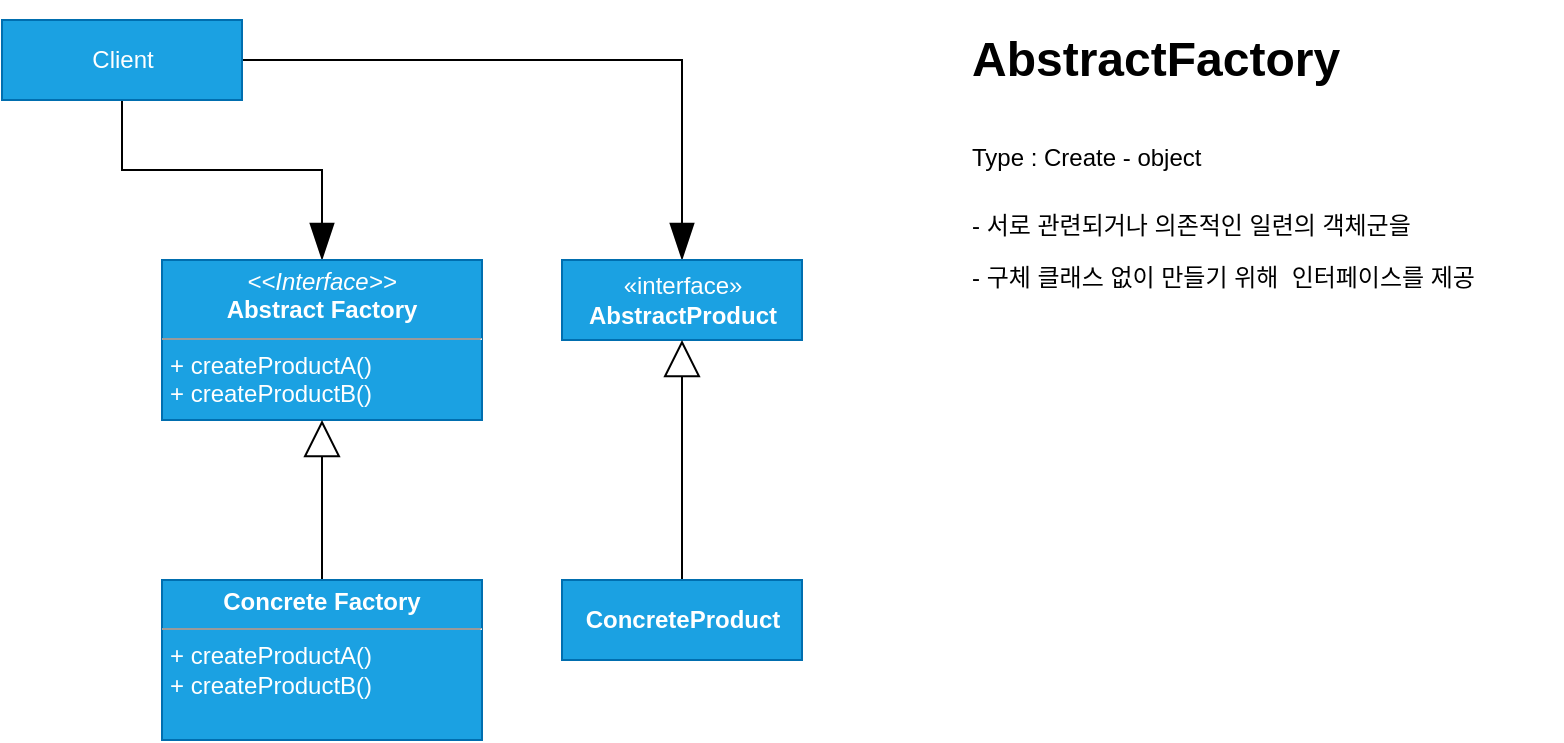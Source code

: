 <mxfile version="17.5.0" type="google" pages="24"><diagram name="Create_AbstractFactory" id="Tgdc2ouSyvDI1f-IK01E"><mxGraphModel grid="1" page="1" gridSize="10" guides="1" tooltips="1" connect="1" arrows="1" fold="1" pageScale="1" pageWidth="827" pageHeight="1169" background="none" math="0" shadow="0"><root><mxCell id="gcmzuOcQOMw3MwIBi8dt-0"/><mxCell id="gcmzuOcQOMw3MwIBi8dt-1" parent="gcmzuOcQOMw3MwIBi8dt-0"/><mxCell id="gcmzuOcQOMw3MwIBi8dt-8" value="&lt;h1&gt;&lt;span&gt;AbstractFactory&lt;/span&gt;&lt;/h1&gt;&lt;h1&gt;&lt;span style=&quot;font-size: 12px ; font-weight: normal&quot;&gt;Type : Create - object&lt;/span&gt;&lt;br&gt;&lt;/h1&gt;&lt;p&gt;- 서로 관련되거나 의존적인 일련의 객체군을&amp;nbsp;&lt;/p&gt;&lt;p&gt;- 구체 클래스 없이 만들기 위해&amp;nbsp; 인터페이스를 제공&lt;/p&gt;" style="text;html=1;strokeColor=none;fillColor=none;spacing=5;spacingTop=-20;whiteSpace=wrap;overflow=hidden;rounded=0;" vertex="1" parent="gcmzuOcQOMw3MwIBi8dt-1"><mxGeometry x="520" y="40" width="300" height="330" as="geometry"/></mxCell><mxCell id="1kFTJKMO_3t4Y8F_vzzH-3" style="edgeStyle=orthogonalEdgeStyle;rounded=0;jumpSize=6;orthogonalLoop=1;jettySize=auto;html=1;exitX=0.5;exitY=1;exitDx=0;exitDy=0;endArrow=blockThin;endFill=1;startSize=6;endSize=16;strokeWidth=1;" edge="1" parent="gcmzuOcQOMw3MwIBi8dt-1" source="6bnQpqj8FWrcuIAeHGcZ-0" target="1kFTJKMO_3t4Y8F_vzzH-0"><mxGeometry relative="1" as="geometry"/></mxCell><mxCell id="1kFTJKMO_3t4Y8F_vzzH-5" style="edgeStyle=orthogonalEdgeStyle;rounded=0;jumpSize=6;orthogonalLoop=1;jettySize=auto;html=1;exitX=1;exitY=0.5;exitDx=0;exitDy=0;endArrow=blockThin;endFill=1;startSize=6;endSize=16;strokeWidth=1;" edge="1" parent="gcmzuOcQOMw3MwIBi8dt-1" source="6bnQpqj8FWrcuIAeHGcZ-0" target="6bnQpqj8FWrcuIAeHGcZ-11"><mxGeometry relative="1" as="geometry"/></mxCell><mxCell id="6bnQpqj8FWrcuIAeHGcZ-0" value="Client" style="html=1;fillColor=#1ba1e2;strokeColor=#006EAF;fontColor=#ffffff;" vertex="1" parent="gcmzuOcQOMw3MwIBi8dt-1"><mxGeometry x="40" y="40" width="120" height="40" as="geometry"/></mxCell><mxCell id="6bnQpqj8FWrcuIAeHGcZ-11" value="«interface»&lt;br&gt;&lt;b&gt;AbstractProduct&lt;/b&gt;" style="html=1;fillColor=#1ba1e2;strokeColor=#006EAF;fontColor=#ffffff;" vertex="1" parent="gcmzuOcQOMw3MwIBi8dt-1"><mxGeometry x="320" y="160" width="120" height="40" as="geometry"/></mxCell><mxCell id="1kFTJKMO_3t4Y8F_vzzH-4" style="edgeStyle=orthogonalEdgeStyle;rounded=0;jumpSize=6;orthogonalLoop=1;jettySize=auto;html=1;exitX=0.5;exitY=0;exitDx=0;exitDy=0;entryX=0.5;entryY=1;entryDx=0;entryDy=0;endArrow=block;endFill=0;startSize=6;endSize=16;strokeWidth=1;" edge="1" parent="gcmzuOcQOMw3MwIBi8dt-1" source="6bnQpqj8FWrcuIAeHGcZ-19" target="6bnQpqj8FWrcuIAeHGcZ-11"><mxGeometry relative="1" as="geometry"/></mxCell><mxCell id="6bnQpqj8FWrcuIAeHGcZ-19" value="&lt;b&gt;ConcreteProduct&lt;/b&gt;" style="html=1;fillColor=#1ba1e2;strokeColor=#006EAF;fontColor=#ffffff;" vertex="1" parent="gcmzuOcQOMw3MwIBi8dt-1"><mxGeometry x="320" y="320" width="120" height="40" as="geometry"/></mxCell><mxCell id="1kFTJKMO_3t4Y8F_vzzH-0" value="&lt;p style=&quot;margin: 0px ; margin-top: 4px ; text-align: center&quot;&gt;&lt;i&gt;&amp;lt;&amp;lt;Interface&amp;gt;&amp;gt;&lt;/i&gt;&lt;br&gt;&lt;b&gt;Abstract Factory&lt;/b&gt;&lt;/p&gt;&lt;hr size=&quot;1&quot;&gt;&lt;p style=&quot;margin: 0px ; margin-left: 4px&quot;&gt;&lt;/p&gt;&lt;p style=&quot;margin: 0px ; margin-left: 4px&quot;&gt;+ createProductA()&lt;/p&gt;&lt;p style=&quot;margin: 0px ; margin-left: 4px&quot;&gt;+ createProductB()&lt;br&gt;&lt;/p&gt;" style="verticalAlign=top;align=left;overflow=fill;fontSize=12;fontFamily=Helvetica;html=1;fillColor=#1ba1e2;fontColor=#ffffff;strokeColor=#006EAF;" vertex="1" parent="gcmzuOcQOMw3MwIBi8dt-1"><mxGeometry x="120" y="160" width="160" height="80" as="geometry"/></mxCell><mxCell id="1kFTJKMO_3t4Y8F_vzzH-2" style="edgeStyle=orthogonalEdgeStyle;rounded=0;jumpSize=6;orthogonalLoop=1;jettySize=auto;html=1;exitX=0.5;exitY=0;exitDx=0;exitDy=0;entryX=0.5;entryY=1;entryDx=0;entryDy=0;endArrow=block;endFill=0;startSize=6;endSize=16;strokeWidth=1;" edge="1" parent="gcmzuOcQOMw3MwIBi8dt-1" source="1kFTJKMO_3t4Y8F_vzzH-1" target="1kFTJKMO_3t4Y8F_vzzH-0"><mxGeometry relative="1" as="geometry"/></mxCell><mxCell id="1kFTJKMO_3t4Y8F_vzzH-1" value="&lt;p style=&quot;margin: 0px ; margin-top: 4px ; text-align: center&quot;&gt;&lt;b&gt;Concrete Factory&lt;/b&gt;&lt;/p&gt;&lt;hr size=&quot;1&quot;&gt;&lt;p style=&quot;margin: 0px ; margin-left: 4px&quot;&gt;&lt;/p&gt;&lt;p style=&quot;margin: 0px ; margin-left: 4px&quot;&gt;+ createProductA()&lt;/p&gt;&lt;p style=&quot;margin: 0px ; margin-left: 4px&quot;&gt;+ createProductB()&lt;/p&gt;" style="verticalAlign=top;align=left;overflow=fill;fontSize=12;fontFamily=Helvetica;html=1;fillColor=#1ba1e2;fontColor=#ffffff;strokeColor=#006EAF;" vertex="1" parent="gcmzuOcQOMw3MwIBi8dt-1"><mxGeometry x="120" y="320" width="160" height="80" as="geometry"/></mxCell></root></mxGraphModel></diagram><diagram name="Create_Builder" id="pMy1RByFBqnzTiWBGXAZ"><mxGraphModel grid="1" page="1" gridSize="10" guides="1" tooltips="1" connect="1" arrows="1" fold="1" pageScale="1" pageWidth="827" pageHeight="1169" background="none" math="0" shadow="0"><root><mxCell id="G70gwacF427pcVruftDy-0"/><mxCell id="G70gwacF427pcVruftDy-1" parent="G70gwacF427pcVruftDy-0"/><mxCell id="G70gwacF427pcVruftDy-5" value="&lt;h1&gt;&lt;span&gt;Builder&lt;/span&gt;&lt;/h1&gt;&lt;h1&gt;&lt;span style=&quot;font-size: 12px ; font-weight: normal&quot;&gt;Type : Create - object&lt;/span&gt;&lt;br&gt;&lt;/h1&gt;&lt;p&gt;- 복잡한 객체를 생성하는 방법과 표현하는 방법을 정의하는 클래스를 별도로 분리하여, 서로 다른 표현이라도 이를 생성 할 수 있는 동일한 절차를 제공할 수 있도록 한다.&lt;br&gt;&lt;/p&gt;" style="text;html=1;strokeColor=none;fillColor=none;spacing=5;spacingTop=-20;whiteSpace=wrap;overflow=hidden;rounded=0;" parent="G70gwacF427pcVruftDy-1" vertex="1"><mxGeometry x="520" y="40" width="300" height="330" as="geometry"/></mxCell><mxCell id="DmLqqyzwpoKGwOSV4Ouj-4" style="edgeStyle=orthogonalEdgeStyle;rounded=0;jumpSize=6;orthogonalLoop=1;jettySize=auto;html=1;exitX=0;exitY=0.5;exitDx=0;exitDy=0;endArrow=diamondThin;endFill=1;startSize=6;endSize=16;strokeWidth=1;" edge="1" parent="G70gwacF427pcVruftDy-1" source="DmLqqyzwpoKGwOSV4Ouj-0" target="DmLqqyzwpoKGwOSV4Ouj-3"><mxGeometry relative="1" as="geometry"/></mxCell><mxCell id="DmLqqyzwpoKGwOSV4Ouj-0" value="&lt;p style=&quot;margin: 0px ; margin-top: 4px ; text-align: center&quot;&gt;&lt;i&gt;&amp;lt;&amp;lt;Interface&amp;gt;&amp;gt;&lt;/i&gt;&lt;br&gt;&lt;b&gt;Builder&lt;/b&gt;&lt;/p&gt;&lt;hr size=&quot;1&quot;&gt;&lt;p style=&quot;margin: 0px ; margin-left: 4px&quot;&gt;&lt;/p&gt;&lt;p style=&quot;margin: 0px ; margin-left: 4px&quot;&gt;+ buildPart()&lt;/p&gt;" style="verticalAlign=top;align=left;overflow=fill;fontSize=12;fontFamily=Helvetica;html=1;fillColor=#1ba1e2;fontColor=#ffffff;strokeColor=#006EAF;" vertex="1" parent="G70gwacF427pcVruftDy-1"><mxGeometry x="200" y="80" width="120" height="80" as="geometry"/></mxCell><mxCell id="DmLqqyzwpoKGwOSV4Ouj-2" style="edgeStyle=orthogonalEdgeStyle;rounded=0;jumpSize=6;orthogonalLoop=1;jettySize=auto;html=1;exitX=0.5;exitY=0;exitDx=0;exitDy=0;entryX=0.5;entryY=1;entryDx=0;entryDy=0;endArrow=block;endFill=0;startSize=6;endSize=16;strokeWidth=1;" edge="1" parent="G70gwacF427pcVruftDy-1" source="DmLqqyzwpoKGwOSV4Ouj-1" target="DmLqqyzwpoKGwOSV4Ouj-0"><mxGeometry relative="1" as="geometry"/></mxCell><mxCell id="J1p7HlwpAQALyuf7dwkM-1" style="edgeStyle=orthogonalEdgeStyle;rounded=0;jumpSize=6;orthogonalLoop=1;jettySize=auto;html=1;exitX=1;exitY=0.25;exitDx=0;exitDy=0;entryX=0;entryY=0.5;entryDx=0;entryDy=0;fontColor=#FFFFFF;endArrow=blockThin;endFill=1;startSize=6;endSize=16;strokeWidth=1;dashed=1;" edge="1" parent="G70gwacF427pcVruftDy-1" source="DmLqqyzwpoKGwOSV4Ouj-1" target="J1p7HlwpAQALyuf7dwkM-0"><mxGeometry relative="1" as="geometry"/></mxCell><mxCell id="DmLqqyzwpoKGwOSV4Ouj-1" value="&lt;p style=&quot;margin: 0px ; margin-top: 4px ; text-align: center&quot;&gt;&lt;b&gt;ConcreteBuilder&lt;/b&gt;&lt;/p&gt;&lt;hr size=&quot;1&quot;&gt;&lt;p style=&quot;margin: 0px ; margin-left: 4px&quot;&gt;&lt;/p&gt;&lt;p style=&quot;margin: 0px ; margin-left: 4px&quot;&gt;+ buildPart()&lt;/p&gt;&lt;p style=&quot;margin: 0px ; margin-left: 4px&quot;&gt;+ getResult()&lt;/p&gt;" style="verticalAlign=top;align=left;overflow=fill;fontSize=12;fontFamily=Helvetica;html=1;fillColor=#1ba1e2;fontColor=#ffffff;strokeColor=#006EAF;" vertex="1" parent="G70gwacF427pcVruftDy-1"><mxGeometry x="200" y="200" width="120" height="80" as="geometry"/></mxCell><mxCell id="DmLqqyzwpoKGwOSV4Ouj-3" value="&lt;p style=&quot;margin: 0px ; margin-top: 4px ; text-align: center&quot;&gt;&lt;b&gt;Director&lt;/b&gt;&lt;/p&gt;&lt;hr size=&quot;1&quot;&gt;&lt;p style=&quot;margin: 0px ; margin-left: 4px&quot;&gt;&lt;/p&gt;&lt;p style=&quot;margin: 0px ; margin-left: 4px&quot;&gt;+ construct()&lt;/p&gt;" style="verticalAlign=top;align=left;overflow=fill;fontSize=12;fontFamily=Helvetica;html=1;fillColor=#1ba1e2;fontColor=#ffffff;strokeColor=#006EAF;" vertex="1" parent="G70gwacF427pcVruftDy-1"><mxGeometry x="40" y="80" width="80" height="80" as="geometry"/></mxCell><mxCell id="J1p7HlwpAQALyuf7dwkM-0" value="Product" style="html=1;fontColor=#ffffff;fillColor=#1ba1e2;strokeColor=#006EAF;" vertex="1" parent="G70gwacF427pcVruftDy-1"><mxGeometry x="400" y="200" width="81" height="40" as="geometry"/></mxCell></root></mxGraphModel></diagram><diagram name="Create_FactoryMethod" id="2B_CzxPzUBwFqXS5Di7z"><mxGraphModel grid="1" page="1" gridSize="10" guides="1" tooltips="1" connect="1" arrows="1" fold="1" pageScale="1" pageWidth="827" pageHeight="1169" background="none" math="0" shadow="0"><root><mxCell id="EjNwoCKT0RXp-o49JlqX-0"/><mxCell id="EjNwoCKT0RXp-o49JlqX-1" parent="EjNwoCKT0RXp-o49JlqX-0"/><mxCell id="EjNwoCKT0RXp-o49JlqX-4" value="&lt;h1&gt;&lt;span&gt;FactoryMethod&lt;/span&gt;&lt;/h1&gt;&lt;h1&gt;&lt;span style=&quot;font-size: 12px ; font-weight: normal&quot;&gt;Type : Create - class&lt;/span&gt;&lt;br&gt;&lt;/h1&gt;&lt;p&gt;-&amp;nbsp;&lt;br&gt;&lt;/p&gt;" style="text;html=1;strokeColor=none;fillColor=none;spacing=5;spacingTop=-20;whiteSpace=wrap;overflow=hidden;rounded=0;" parent="EjNwoCKT0RXp-o49JlqX-1" vertex="1"><mxGeometry x="520" y="40" width="300" height="330" as="geometry"/></mxCell><mxCell id="EjNwoCKT0RXp-o49JlqX-8" value="" style="endArrow=block;endFill=0;endSize=12;html=1;rounded=0;entryX=0.5;entryY=1;entryDx=0;entryDy=0;jumpSize=6;strokeWidth=1;" parent="EjNwoCKT0RXp-o49JlqX-1" source="r9fh2o5qolWZZm7-uZep-1" target="r9fh2o5qolWZZm7-uZep-0" edge="1"><mxGeometry width="160" relative="1" as="geometry"><mxPoint x="300" y="100" as="sourcePoint"/><mxPoint x="150" y="170" as="targetPoint"/></mxGeometry></mxCell><mxCell id="r9fh2o5qolWZZm7-uZep-0" value="«interface»&lt;br&gt;&lt;b&gt;Product&lt;/b&gt;" style="html=1;fillColor=#1ba1e2;fontColor=#ffffff;strokeColor=#006EAF;" vertex="1" parent="EjNwoCKT0RXp-o49JlqX-1"><mxGeometry x="40" y="80" width="120" height="40" as="geometry"/></mxCell><mxCell id="r9fh2o5qolWZZm7-uZep-1" value="ConcreteProduct&lt;br&gt;" style="html=1;fillColor=#1ba1e2;fontColor=#ffffff;strokeColor=#006EAF;" vertex="1" parent="EjNwoCKT0RXp-o49JlqX-1"><mxGeometry x="40" y="200" width="120" height="40" as="geometry"/></mxCell><mxCell id="pu1K8d6vYXIqLA4kJOQw-0" value="&lt;p style=&quot;margin: 0px ; margin-top: 4px ; text-align: center&quot;&gt;&lt;b&gt;Creator&lt;/b&gt;&lt;/p&gt;&lt;hr size=&quot;1&quot;&gt;&lt;p style=&quot;margin: 0px ; margin-left: 4px&quot;&gt;&lt;/p&gt;&lt;p style=&quot;margin: 0px ; margin-left: 4px&quot;&gt;+ factoryMethod()&lt;/p&gt;&lt;p style=&quot;margin: 0px ; margin-left: 4px&quot;&gt;+ anOperation()&lt;/p&gt;" style="verticalAlign=top;align=left;overflow=fill;fontSize=12;fontFamily=Helvetica;html=1;fillColor=#1ba1e2;fontColor=#ffffff;strokeColor=#006EAF;" vertex="1" parent="EjNwoCKT0RXp-o49JlqX-1"><mxGeometry x="280" y="80" width="160" height="80" as="geometry"/></mxCell><mxCell id="pu1K8d6vYXIqLA4kJOQw-2" style="edgeStyle=orthogonalEdgeStyle;rounded=0;jumpSize=6;orthogonalLoop=1;jettySize=auto;html=1;exitX=0.5;exitY=0;exitDx=0;exitDy=0;endArrow=block;endFill=0;startSize=6;endSize=16;strokeWidth=1;" edge="1" parent="EjNwoCKT0RXp-o49JlqX-1" source="pu1K8d6vYXIqLA4kJOQw-1" target="pu1K8d6vYXIqLA4kJOQw-0"><mxGeometry relative="1" as="geometry"><mxPoint x="360" y="150" as="targetPoint"/></mxGeometry></mxCell><mxCell id="pu1K8d6vYXIqLA4kJOQw-3" style="edgeStyle=orthogonalEdgeStyle;rounded=0;jumpSize=6;orthogonalLoop=1;jettySize=auto;html=1;exitX=0.001;exitY=0.324;exitDx=0;exitDy=0;entryX=1;entryY=0.5;entryDx=0;entryDy=0;endArrow=blockThin;endFill=1;startSize=6;endSize=16;strokeWidth=1;dashed=1;exitPerimeter=0;" edge="1" parent="EjNwoCKT0RXp-o49JlqX-1" source="pu1K8d6vYXIqLA4kJOQw-1" target="r9fh2o5qolWZZm7-uZep-1"><mxGeometry relative="1" as="geometry"><Array as="points"><mxPoint x="280" y="219"/></Array></mxGeometry></mxCell><mxCell id="pu1K8d6vYXIqLA4kJOQw-1" value="&lt;p style=&quot;margin: 0px ; margin-top: 4px ; text-align: center&quot;&gt;&lt;b&gt;ConcretCreator&lt;/b&gt;&lt;/p&gt;&lt;hr size=&quot;1&quot;&gt;&lt;p style=&quot;margin: 0px ; margin-left: 4px&quot;&gt;&lt;/p&gt;&lt;p style=&quot;margin: 0px ; margin-left: 4px&quot;&gt;+ factoryMethod()&lt;/p&gt;" style="verticalAlign=top;align=left;overflow=fill;fontSize=12;fontFamily=Helvetica;html=1;fillColor=#1ba1e2;fontColor=#ffffff;strokeColor=#006EAF;" vertex="1" parent="EjNwoCKT0RXp-o49JlqX-1"><mxGeometry x="280" y="200" width="160" height="60" as="geometry"/></mxCell></root></mxGraphModel></diagram><diagram name="Create_Prototype" id="5yZOoYxOWlaOn0lVvg5Z"><mxGraphModel grid="1" page="1" gridSize="10" guides="1" tooltips="1" connect="1" arrows="1" fold="1" pageScale="1" pageWidth="827" pageHeight="1169" background="none" math="0" shadow="0"><root><mxCell id="PsYztQY8P2f3FJCrj7ZB-0"/><mxCell id="PsYztQY8P2f3FJCrj7ZB-1" parent="PsYztQY8P2f3FJCrj7ZB-0"/><mxCell id="PsYztQY8P2f3FJCrj7ZB-8" value="&lt;h1&gt;Prototype&lt;/h1&gt;&lt;p&gt;Type : Creational - Object&lt;/p&gt;&lt;p&gt;-&amp;nbsp;&lt;/p&gt;" style="text;html=1;strokeColor=none;fillColor=none;spacing=5;spacingTop=-20;whiteSpace=wrap;overflow=hidden;rounded=0;" parent="PsYztQY8P2f3FJCrj7ZB-1" vertex="1"><mxGeometry x="520" y="41" width="280" height="139" as="geometry"/></mxCell><mxCell id="PsCEhRMAWdaSKNIz6ijB-5" style="edgeStyle=orthogonalEdgeStyle;rounded=0;jumpSize=6;orthogonalLoop=1;jettySize=auto;html=1;exitX=1;exitY=0.5;exitDx=0;exitDy=0;endArrow=blockThin;endFill=1;startSize=6;endSize=16;strokeWidth=1;" edge="1" parent="PsYztQY8P2f3FJCrj7ZB-1" source="m_NbNTctVR68EfYMqTbc-3" target="PsCEhRMAWdaSKNIz6ijB-0"><mxGeometry relative="1" as="geometry"><mxPoint x="160" y="100.5" as="sourcePoint"/><Array as="points"><mxPoint x="180" y="61"/><mxPoint x="280" y="60"/></Array></mxGeometry></mxCell><mxCell id="m_NbNTctVR68EfYMqTbc-3" value="Client" style="html=1;fillColor=#1ba1e2;fontColor=#ffffff;strokeColor=#006EAF;" vertex="1" parent="PsYztQY8P2f3FJCrj7ZB-1"><mxGeometry x="40" y="41" width="120" height="39" as="geometry"/></mxCell><mxCell id="PsCEhRMAWdaSKNIz6ijB-0" value="&lt;p style=&quot;margin: 0px ; margin-top: 4px ; text-align: center&quot;&gt;&lt;i&gt;&amp;lt;&amp;lt;Interface&amp;gt;&amp;gt;&lt;/i&gt;&lt;br&gt;&lt;b&gt;Prototype&lt;/b&gt;&lt;/p&gt;&lt;hr size=&quot;1&quot;&gt;&lt;p style=&quot;margin: 0px ; margin-left: 4px&quot;&gt;+ clone()&lt;/p&gt;" style="verticalAlign=top;align=left;overflow=fill;fontSize=12;fontFamily=Helvetica;html=1;fillColor=#1ba1e2;fontColor=#ffffff;strokeColor=#006EAF;" vertex="1" parent="PsYztQY8P2f3FJCrj7ZB-1"><mxGeometry x="200" y="120.5" width="160" height="79.5" as="geometry"/></mxCell><mxCell id="PsCEhRMAWdaSKNIz6ijB-3" style="edgeStyle=orthogonalEdgeStyle;rounded=0;jumpSize=6;orthogonalLoop=1;jettySize=auto;html=1;exitX=0.5;exitY=0;exitDx=0;exitDy=0;endArrow=block;endFill=0;startSize=6;endSize=16;strokeWidth=1;" edge="1" parent="PsYztQY8P2f3FJCrj7ZB-1" source="PsCEhRMAWdaSKNIz6ijB-1" target="PsCEhRMAWdaSKNIz6ijB-0"><mxGeometry relative="1" as="geometry"/></mxCell><mxCell id="PsCEhRMAWdaSKNIz6ijB-1" value="&lt;p style=&quot;margin: 0px ; margin-top: 4px ; text-align: center&quot;&gt;&lt;span style=&quot;color: rgb(255 , 255 , 255) ; font-weight: 700&quot;&gt;ConcretePrototype1&lt;/span&gt;&lt;br&gt;&lt;/p&gt;&lt;hr size=&quot;1&quot;&gt;&lt;p style=&quot;margin: 0px ; margin-left: 4px&quot;&gt;&lt;/p&gt;&lt;p style=&quot;margin: 0px ; margin-left: 4px&quot;&gt;+ clone()&lt;/p&gt;" style="verticalAlign=top;align=left;overflow=fill;fontSize=12;fontFamily=Helvetica;html=1;fillColor=#1ba1e2;fontColor=#ffffff;strokeColor=#006EAF;" vertex="1" parent="PsYztQY8P2f3FJCrj7ZB-1"><mxGeometry x="120" y="280" width="120" height="50" as="geometry"/></mxCell><mxCell id="PsCEhRMAWdaSKNIz6ijB-4" style="edgeStyle=orthogonalEdgeStyle;rounded=0;jumpSize=6;orthogonalLoop=1;jettySize=auto;html=1;exitX=0.5;exitY=0;exitDx=0;exitDy=0;endArrow=block;endFill=0;startSize=6;endSize=16;strokeWidth=1;" edge="1" parent="PsYztQY8P2f3FJCrj7ZB-1" source="PsCEhRMAWdaSKNIz6ijB-2" target="PsCEhRMAWdaSKNIz6ijB-0"><mxGeometry relative="1" as="geometry"/></mxCell><mxCell id="PsCEhRMAWdaSKNIz6ijB-2" value="&lt;p style=&quot;margin: 0px ; margin-top: 4px ; text-align: center&quot;&gt;&lt;span style=&quot;color: rgb(255 , 255 , 255) ; font-weight: 700&quot;&gt;ConcretePrototype2&lt;/span&gt;&lt;br&gt;&lt;/p&gt;&lt;hr size=&quot;1&quot;&gt;&lt;p style=&quot;margin: 0px ; margin-left: 4px&quot;&gt;&lt;/p&gt;&lt;p style=&quot;margin: 0px ; margin-left: 4px&quot;&gt;+ clone()&lt;/p&gt;" style="verticalAlign=top;align=left;overflow=fill;fontSize=12;fontFamily=Helvetica;html=1;fillColor=#1ba1e2;fontColor=#ffffff;strokeColor=#006EAF;" vertex="1" parent="PsYztQY8P2f3FJCrj7ZB-1"><mxGeometry x="320" y="280" width="120" height="50" as="geometry"/></mxCell></root></mxGraphModel></diagram><diagram id="C5RBs43oDa-KdzZeNtuy" name="Create_Singleton"><mxGraphModel grid="1" page="1" gridSize="10" guides="1" tooltips="1" connect="1" arrows="1" fold="1" pageScale="1" pageWidth="827" pageHeight="1169" background="none" math="0" shadow="0"><root><mxCell id="WIyWlLk6GJQsqaUBKTNV-0"/><mxCell id="WIyWlLk6GJQsqaUBKTNV-1" parent="WIyWlLk6GJQsqaUBKTNV-0"/><mxCell id="ScQcfwqfKMw52XZXAhCy-6" value="&lt;h1&gt;Singletone&lt;/h1&gt;&lt;p&gt;Type : Creational - Object&lt;/p&gt;&lt;p&gt;- 클래스가 오직 하나의 인스턴스만을 제공&lt;/p&gt;&lt;p&gt;- 전역에서 접근할수 있는 포인트를 제공&lt;/p&gt;" style="text;html=1;strokeColor=none;fillColor=none;spacing=5;spacingTop=-20;whiteSpace=wrap;overflow=hidden;rounded=0;" vertex="1" parent="WIyWlLk6GJQsqaUBKTNV-1"><mxGeometry x="520" y="41" width="280" height="139" as="geometry"/></mxCell><mxCell id="2w5vuLhXOdazvCLDZ2Pe-0" value="&lt;p style=&quot;margin: 0px ; margin-top: 4px ; text-align: center&quot;&gt;&lt;b&gt;Singleton&lt;/b&gt;&lt;/p&gt;&lt;hr size=&quot;1&quot;&gt;&lt;p style=&quot;margin: 0px ; margin-left: 4px&quot;&gt;&lt;span style=&quot;color: rgb(240 , 240 , 240)&quot;&gt;- static uniqueInstance&lt;/span&gt;&lt;br&gt;&lt;/p&gt;&lt;p style=&quot;margin: 0px ; margin-left: 4px&quot;&gt;&lt;span style=&quot;color: rgb(240 , 240 , 240)&quot;&gt;- singletonData&lt;/span&gt;&lt;br&gt;&lt;/p&gt;&lt;hr size=&quot;1&quot;&gt;&lt;p style=&quot;margin: 0px ; margin-left: 4px&quot;&gt;&lt;span style=&quot;color: rgb(240 , 240 , 240)&quot;&gt;+ static instance()&lt;/span&gt;&lt;br&gt;&lt;/p&gt;&lt;p style=&quot;margin: 0px ; margin-left: 4px&quot;&gt;&lt;span style=&quot;color: rgb(240 , 240 , 240)&quot;&gt;+ singletonOperation()&lt;/span&gt;&lt;span style=&quot;color: rgb(240 , 240 , 240)&quot;&gt;&lt;br&gt;&lt;/span&gt;&lt;/p&gt;" style="verticalAlign=top;align=left;overflow=fill;fontSize=12;fontFamily=Helvetica;html=1;fillColor=#1ba1e2;fontColor=#ffffff;strokeColor=#006EAF;" vertex="1" parent="WIyWlLk6GJQsqaUBKTNV-1"><mxGeometry x="40" y="41" width="160" height="119" as="geometry"/></mxCell></root></mxGraphModel></diagram><diagram name="Structure_Adapter" id="7GWqBcAVyaEOv-YeO8mC"><mxGraphModel grid="1" page="1" gridSize="10" guides="1" tooltips="1" connect="1" arrows="1" fold="1" pageScale="1" pageWidth="827" pageHeight="1169" background="none" math="0" shadow="0"><root><mxCell id="e9i7IVRfhe0K5lhJeSru-0"/><mxCell id="e9i7IVRfhe0K5lhJeSru-1" parent="e9i7IVRfhe0K5lhJeSru-0"/><mxCell id="e9i7IVRfhe0K5lhJeSru-7" value="&lt;h1&gt;&lt;span&gt;Adapter&lt;/span&gt;&lt;/h1&gt;&lt;h1&gt;&lt;span style=&quot;font-size: 12px ; font-weight: normal&quot;&gt;Type : Structure - class&lt;/span&gt;&lt;br&gt;&lt;/h1&gt;&lt;p&gt;-&amp;nbsp;&lt;/p&gt;" style="text;html=1;strokeColor=none;fillColor=none;spacing=5;spacingTop=-20;whiteSpace=wrap;overflow=hidden;rounded=0;" parent="e9i7IVRfhe0K5lhJeSru-1" vertex="1"><mxGeometry x="520" y="40" width="300" height="330" as="geometry"/></mxCell><mxCell id="KO4SumwbJZtWG3wtf7lX-4" style="edgeStyle=orthogonalEdgeStyle;rounded=0;jumpSize=6;orthogonalLoop=1;jettySize=auto;html=1;exitX=1;exitY=0.5;exitDx=0;exitDy=0;entryX=0.5;entryY=0;entryDx=0;entryDy=0;endArrow=blockThin;endFill=1;startSize=6;endSize=16;strokeWidth=1;" edge="1" parent="e9i7IVRfhe0K5lhJeSru-1" source="0xX_dtKUw4A8CbBvMPsu-4" target="KO4SumwbJZtWG3wtf7lX-0"><mxGeometry relative="1" as="geometry"/></mxCell><mxCell id="0xX_dtKUw4A8CbBvMPsu-4" value="Client" style="html=1;fillColor=#fa6800;fontColor=#000000;strokeColor=#C73500;" vertex="1" parent="e9i7IVRfhe0K5lhJeSru-1"><mxGeometry x="40" y="40" width="120" height="40" as="geometry"/></mxCell><mxCell id="KO4SumwbJZtWG3wtf7lX-0" value="&lt;p style=&quot;margin: 0px ; margin-top: 4px ; text-align: center&quot;&gt;&lt;i&gt;&amp;lt;&amp;lt;Interface&amp;gt;&amp;gt;&lt;/i&gt;&lt;br&gt;&lt;b&gt;Adapter&lt;/b&gt;&lt;/p&gt;&lt;hr size=&quot;1&quot;&gt;&lt;p style=&quot;margin: 0px ; margin-left: 4px&quot;&gt;&lt;/p&gt;&lt;p style=&quot;margin: 0px ; margin-left: 4px&quot;&gt;+ operation()&lt;/p&gt;" style="verticalAlign=top;align=left;overflow=fill;fontSize=12;fontFamily=Helvetica;html=1;fillColor=#fa6800;fontColor=#000000;strokeColor=#C73500;" vertex="1" parent="e9i7IVRfhe0K5lhJeSru-1"><mxGeometry x="280" y="120" width="160" height="80" as="geometry"/></mxCell><mxCell id="KO4SumwbJZtWG3wtf7lX-3" style="edgeStyle=orthogonalEdgeStyle;rounded=0;jumpSize=6;orthogonalLoop=1;jettySize=auto;html=1;exitX=0.5;exitY=0;exitDx=0;exitDy=0;entryX=0.5;entryY=1;entryDx=0;entryDy=0;endArrow=block;endFill=0;startSize=6;endSize=16;strokeWidth=1;" edge="1" parent="e9i7IVRfhe0K5lhJeSru-1" source="KO4SumwbJZtWG3wtf7lX-1" target="KO4SumwbJZtWG3wtf7lX-0"><mxGeometry relative="1" as="geometry"/></mxCell><mxCell id="KO4SumwbJZtWG3wtf7lX-6" style="edgeStyle=orthogonalEdgeStyle;rounded=0;jumpSize=6;orthogonalLoop=1;jettySize=auto;html=1;exitX=0;exitY=0.5;exitDx=0;exitDy=0;endArrow=blockThin;endFill=1;startSize=6;endSize=16;strokeWidth=1;" edge="1" parent="e9i7IVRfhe0K5lhJeSru-1" source="KO4SumwbJZtWG3wtf7lX-1" target="t0d8Lumq5ZdAEBepns80-0"><mxGeometry relative="1" as="geometry"><mxPoint x="290" y="275" as="targetPoint"/></mxGeometry></mxCell><mxCell id="KO4SumwbJZtWG3wtf7lX-1" value="&lt;p style=&quot;margin: 0px ; margin-top: 4px ; text-align: center&quot;&gt;&lt;b&gt;ConcreteAdapter&lt;/b&gt;&lt;/p&gt;&lt;hr size=&quot;1&quot;&gt;&lt;p style=&quot;margin: 0px ; margin-left: 4px&quot;&gt;- adaptee&lt;/p&gt;&lt;hr size=&quot;1&quot;&gt;&lt;p style=&quot;margin: 0px ; margin-left: 4px&quot;&gt;+ operation()&lt;/p&gt;" style="verticalAlign=top;align=left;overflow=fill;fontSize=12;fontFamily=Helvetica;html=1;fillColor=#fa6800;fontColor=#000000;strokeColor=#C73500;" vertex="1" parent="e9i7IVRfhe0K5lhJeSru-1"><mxGeometry x="280" y="240" width="160" height="80" as="geometry"/></mxCell><mxCell id="t0d8Lumq5ZdAEBepns80-0" value="&lt;p style=&quot;margin: 0px ; margin-top: 4px ; text-align: center&quot;&gt;&lt;b&gt;Adaptee&lt;/b&gt;&lt;/p&gt;&lt;hr size=&quot;1&quot;&gt;&lt;p style=&quot;margin: 0px ; margin-left: 4px&quot;&gt;&lt;/p&gt;&lt;p style=&quot;margin: 0px ; margin-left: 4px&quot;&gt;+ adaptedOperation()&lt;br&gt;&lt;/p&gt;" style="verticalAlign=top;align=left;overflow=fill;fontSize=12;fontFamily=Helvetica;html=1;fillColor=#fa6800;fontColor=#000000;strokeColor=#C73500;" vertex="1" parent="e9i7IVRfhe0K5lhJeSru-1"><mxGeometry x="40" y="240" width="160" height="80" as="geometry"/></mxCell></root></mxGraphModel></diagram><diagram name="Structure_Bridge" id="x0A5FAe3i2gWhsoGlE6D"><mxGraphModel grid="1" page="1" gridSize="10" guides="1" tooltips="1" connect="1" arrows="1" fold="1" pageScale="1" pageWidth="827" pageHeight="1169" background="none" math="0" shadow="0"><root><mxCell id="imnPUkUNCp0SMslEfNfM-0"/><mxCell id="imnPUkUNCp0SMslEfNfM-1" parent="imnPUkUNCp0SMslEfNfM-0"/><mxCell id="imnPUkUNCp0SMslEfNfM-4" value="&lt;h1&gt;&lt;span&gt;Bridge&lt;/span&gt;&lt;/h1&gt;&lt;h1&gt;&lt;span style=&quot;font-size: 12px ; font-weight: normal&quot;&gt;Type : Structure - object&lt;/span&gt;&lt;br&gt;&lt;/h1&gt;&lt;p&gt;-&amp;nbsp;&lt;/p&gt;" style="text;html=1;strokeColor=none;fillColor=none;spacing=5;spacingTop=-20;whiteSpace=wrap;overflow=hidden;rounded=0;" parent="imnPUkUNCp0SMslEfNfM-1" vertex="1"><mxGeometry x="520" y="40" width="300" height="330" as="geometry"/></mxCell><mxCell id="TB4jfDOVEywv3rsOtRlL-5" style="edgeStyle=orthogonalEdgeStyle;rounded=0;jumpSize=6;orthogonalLoop=1;jettySize=auto;html=1;exitX=0.5;exitY=0;exitDx=0;exitDy=0;endArrow=diamondThin;endFill=1;startSize=6;endSize=16;strokeWidth=1;entryX=1;entryY=0.5;entryDx=0;entryDy=0;" edge="1" parent="imnPUkUNCp0SMslEfNfM-1" source="TB4jfDOVEywv3rsOtRlL-1" target="TB4jfDOVEywv3rsOtRlL-2"><mxGeometry relative="1" as="geometry"/></mxCell><mxCell id="TB4jfDOVEywv3rsOtRlL-1" value="&lt;p style=&quot;margin: 0px ; margin-top: 4px ; text-align: center&quot;&gt;&lt;i&gt;&amp;lt;&amp;lt;Interface&amp;gt;&amp;gt;&lt;/i&gt;&lt;br&gt;&lt;span style=&quot;font-weight: 700&quot;&gt;Implementor&lt;/span&gt;&lt;br&gt;&lt;/p&gt;&lt;hr size=&quot;1&quot;&gt;&lt;p style=&quot;margin: 0px ; margin-left: 4px&quot;&gt;&lt;span&gt;+ operationImpl()&lt;/span&gt;&lt;br&gt;&lt;/p&gt;" style="verticalAlign=top;align=left;overflow=fill;fontSize=12;fontFamily=Helvetica;html=1;fillColor=#fa6800;fontColor=#000000;strokeColor=#C73500;" vertex="1" parent="imnPUkUNCp0SMslEfNfM-1"><mxGeometry x="200" y="160" width="160" height="70" as="geometry"/></mxCell><mxCell id="TB4jfDOVEywv3rsOtRlL-2" value="&lt;p style=&quot;margin: 0px ; margin-top: 4px ; text-align: center&quot;&gt;&lt;b&gt;Abstraction&lt;/b&gt;&lt;/p&gt;&lt;hr size=&quot;1&quot;&gt;&lt;p style=&quot;margin: 0px ; margin-left: 4px&quot;&gt;&lt;span&gt;+ operation()&lt;/span&gt;&lt;br&gt;&lt;/p&gt;" style="verticalAlign=top;align=left;overflow=fill;fontSize=12;fontFamily=Helvetica;html=1;fillColor=#fa6800;fontColor=#000000;strokeColor=#C73500;" vertex="1" parent="imnPUkUNCp0SMslEfNfM-1"><mxGeometry x="40" y="80" width="160" height="60" as="geometry"/></mxCell><mxCell id="TB4jfDOVEywv3rsOtRlL-7" style="edgeStyle=orthogonalEdgeStyle;rounded=0;jumpSize=6;orthogonalLoop=1;jettySize=auto;html=1;exitX=0.5;exitY=0;exitDx=0;exitDy=0;entryX=0.5;entryY=1;entryDx=0;entryDy=0;endArrow=block;endFill=0;startSize=6;endSize=16;strokeWidth=1;" edge="1" parent="imnPUkUNCp0SMslEfNfM-1" source="TB4jfDOVEywv3rsOtRlL-3" target="TB4jfDOVEywv3rsOtRlL-1"><mxGeometry relative="1" as="geometry"/></mxCell><mxCell id="TB4jfDOVEywv3rsOtRlL-3" value="&lt;p style=&quot;margin: 0px ; margin-top: 4px ; text-align: center&quot;&gt;&lt;span style=&quot;font-weight: 700&quot;&gt;ConcreteImplementorA&lt;/span&gt;&lt;br&gt;&lt;/p&gt;&lt;hr size=&quot;1&quot;&gt;&lt;p style=&quot;margin: 0px ; margin-left: 4px&quot;&gt;&lt;span&gt;+ operationImpl()&lt;/span&gt;&lt;br&gt;&lt;/p&gt;" style="verticalAlign=top;align=left;overflow=fill;fontSize=12;fontFamily=Helvetica;html=1;fillColor=#fa6800;fontColor=#000000;strokeColor=#C73500;" vertex="1" parent="imnPUkUNCp0SMslEfNfM-1"><mxGeometry x="80" y="280" width="160" height="50" as="geometry"/></mxCell><mxCell id="TB4jfDOVEywv3rsOtRlL-6" style="edgeStyle=orthogonalEdgeStyle;rounded=0;jumpSize=6;orthogonalLoop=1;jettySize=auto;html=1;exitX=0.5;exitY=0;exitDx=0;exitDy=0;entryX=0.5;entryY=1;entryDx=0;entryDy=0;endArrow=block;endFill=0;startSize=6;endSize=16;strokeWidth=1;" edge="1" parent="imnPUkUNCp0SMslEfNfM-1" source="TB4jfDOVEywv3rsOtRlL-4" target="TB4jfDOVEywv3rsOtRlL-1"><mxGeometry relative="1" as="geometry"/></mxCell><mxCell id="TB4jfDOVEywv3rsOtRlL-4" value="&lt;p style=&quot;margin: 0px ; margin-top: 4px ; text-align: center&quot;&gt;&lt;span style=&quot;font-weight: 700&quot;&gt;ConcreteImplementorB&lt;/span&gt;&lt;br&gt;&lt;/p&gt;&lt;hr size=&quot;1&quot;&gt;&lt;p style=&quot;margin: 0px ; margin-left: 4px&quot;&gt;&lt;span&gt;+ operationImpl()&lt;/span&gt;&lt;br&gt;&lt;/p&gt;" style="verticalAlign=top;align=left;overflow=fill;fontSize=12;fontFamily=Helvetica;html=1;fillColor=#fa6800;fontColor=#000000;strokeColor=#C73500;" vertex="1" parent="imnPUkUNCp0SMslEfNfM-1"><mxGeometry x="320" y="280" width="160" height="50" as="geometry"/></mxCell></root></mxGraphModel></diagram><diagram name="Structure_Composite" id="kl-ZzgkYOPFUIQvqDQxJ"><mxGraphModel grid="1" page="1" gridSize="10" guides="1" tooltips="1" connect="1" arrows="1" fold="1" pageScale="1" pageWidth="827" pageHeight="1169" background="none" math="0" shadow="0"><root><mxCell id="RqcMrb_QBMgRy3lQM-_D-0"/><mxCell id="RqcMrb_QBMgRy3lQM-_D-1" parent="RqcMrb_QBMgRy3lQM-_D-0"/><mxCell id="RqcMrb_QBMgRy3lQM-_D-5" value="&lt;h1&gt;&lt;span&gt;Composite&lt;/span&gt;&lt;/h1&gt;&lt;h1&gt;&lt;span style=&quot;font-size: 12px ; font-weight: normal&quot;&gt;Type : Structure - object&lt;/span&gt;&lt;br&gt;&lt;/h1&gt;&lt;p&gt;- Part-Whole Hierarchies를 나타내기 위해 트리구조로 구성&lt;/p&gt;&lt;p&gt;- 클라이언트가 개별 객체 및 객체 구성을 일관되게 처리할 수 있도록 함.&lt;/p&gt;" style="text;html=1;strokeColor=none;fillColor=none;spacing=5;spacingTop=-20;whiteSpace=wrap;overflow=hidden;rounded=0;" vertex="1" parent="RqcMrb_QBMgRy3lQM-_D-1"><mxGeometry x="520" y="40" width="300" height="330" as="geometry"/></mxCell><mxCell id="BL9vYXUvMfAJ6bL6TfHH-3" style="edgeStyle=orthogonalEdgeStyle;rounded=0;jumpSize=6;orthogonalLoop=1;jettySize=auto;html=1;exitX=1;exitY=0.5;exitDx=0;exitDy=0;entryX=0.75;entryY=0;entryDx=0;entryDy=0;endArrow=diamondThin;endFill=1;startSize=6;endSize=16;strokeWidth=1;" edge="1" parent="RqcMrb_QBMgRy3lQM-_D-1" source="BL9vYXUvMfAJ6bL6TfHH-0" target="BL9vYXUvMfAJ6bL6TfHH-2"><mxGeometry relative="1" as="geometry"/></mxCell><mxCell id="BL9vYXUvMfAJ6bL6TfHH-4" value="children" style="edgeLabel;html=1;align=center;verticalAlign=middle;resizable=0;points=[];" connectable="0" vertex="1" parent="BL9vYXUvMfAJ6bL6TfHH-3"><mxGeometry x="0.337" relative="1" as="geometry"><mxPoint x="4" y="-11" as="offset"/></mxGeometry></mxCell><mxCell id="BL9vYXUvMfAJ6bL6TfHH-0" value="&lt;p style=&quot;margin: 0px ; margin-top: 4px ; text-align: center&quot;&gt;&lt;i&gt;&amp;lt;&amp;lt;Interface&amp;gt;&amp;gt;&lt;/i&gt;&lt;br&gt;&lt;b&gt;Component&lt;/b&gt;&lt;/p&gt;&lt;hr size=&quot;1&quot;&gt;&lt;p style=&quot;margin: 0px ; margin-left: 4px&quot;&gt;&lt;/p&gt;&lt;p style=&quot;margin: 0px ; margin-left: 4px&quot;&gt;+ operation()&lt;/p&gt;&lt;p style=&quot;margin: 0px ; margin-left: 4px&quot;&gt;+ add(in c: Composite)&lt;/p&gt;&lt;p style=&quot;margin: 0px ; margin-left: 4px&quot;&gt;+ remove(in c : Composite)&lt;/p&gt;&lt;p style=&quot;margin: 0px ; margin-left: 4px&quot;&gt;+ getChild(in i : int)&lt;/p&gt;" style="verticalAlign=top;align=left;overflow=fill;fontSize=12;fontFamily=Helvetica;html=1;fillColor=#fa6800;fontColor=#000000;strokeColor=#C73500;" vertex="1" parent="RqcMrb_QBMgRy3lQM-_D-1"><mxGeometry x="120" y="80" width="200" height="120" as="geometry"/></mxCell><mxCell id="BL9vYXUvMfAJ6bL6TfHH-5" style="edgeStyle=orthogonalEdgeStyle;rounded=0;jumpSize=6;orthogonalLoop=1;jettySize=auto;html=1;exitX=0.5;exitY=0;exitDx=0;exitDy=0;endArrow=block;endFill=0;startSize=6;endSize=16;strokeWidth=1;" edge="1" parent="RqcMrb_QBMgRy3lQM-_D-1" source="BL9vYXUvMfAJ6bL6TfHH-1" target="BL9vYXUvMfAJ6bL6TfHH-0"><mxGeometry relative="1" as="geometry"><mxPoint x="220" y="210" as="targetPoint"/><Array as="points"><mxPoint x="135" y="240"/><mxPoint x="215" y="240"/></Array></mxGeometry></mxCell><mxCell id="BL9vYXUvMfAJ6bL6TfHH-1" value="&lt;p style=&quot;margin: 0px ; margin-top: 4px ; text-align: center&quot;&gt;&lt;b&gt;Leaf&lt;/b&gt;&lt;/p&gt;&lt;hr size=&quot;1&quot;&gt;&lt;p style=&quot;margin: 0px ; margin-left: 4px&quot;&gt;&lt;/p&gt;&lt;p style=&quot;margin: 0px ; margin-left: 4px&quot;&gt;+ operation()&lt;/p&gt;" style="verticalAlign=top;align=left;overflow=fill;fontSize=12;fontFamily=Helvetica;html=1;fillColor=#fa6800;fontColor=#000000;strokeColor=#C73500;" vertex="1" parent="RqcMrb_QBMgRy3lQM-_D-1"><mxGeometry x="40" y="280" width="160" height="50" as="geometry"/></mxCell><mxCell id="BL9vYXUvMfAJ6bL6TfHH-6" style="edgeStyle=orthogonalEdgeStyle;rounded=0;jumpSize=6;orthogonalLoop=1;jettySize=auto;html=1;exitX=0.5;exitY=0;exitDx=0;exitDy=0;endArrow=block;endFill=0;startSize=6;endSize=16;strokeWidth=1;" edge="1" parent="RqcMrb_QBMgRy3lQM-_D-1" source="BL9vYXUvMfAJ6bL6TfHH-2" target="BL9vYXUvMfAJ6bL6TfHH-0"><mxGeometry relative="1" as="geometry"><Array as="points"><mxPoint x="360" y="240"/><mxPoint x="215" y="240"/></Array></mxGeometry></mxCell><mxCell id="BL9vYXUvMfAJ6bL6TfHH-2" value="&lt;p style=&quot;margin: 0px ; margin-top: 4px ; text-align: center&quot;&gt;&lt;b&gt;Composite&lt;/b&gt;&lt;/p&gt;&lt;hr size=&quot;1&quot;&gt;&lt;p style=&quot;margin: 0px ; margin-left: 4px&quot;&gt;&lt;/p&gt;&lt;p style=&quot;margin: 0px ; margin-left: 4px&quot;&gt;+ operation()&lt;/p&gt;&lt;p style=&quot;margin: 0px 0px 0px 4px&quot;&gt;+ add(in c: Composite)&lt;/p&gt;&lt;p style=&quot;margin: 0px 0px 0px 4px&quot;&gt;+ remove(in c : Composite)&lt;/p&gt;&lt;p style=&quot;margin: 0px 0px 0px 4px&quot;&gt;+ getChild(in i : int)&lt;/p&gt;" style="verticalAlign=top;align=left;overflow=fill;fontSize=12;fontFamily=Helvetica;html=1;fillColor=#fa6800;fontColor=#000000;strokeColor=#C73500;" vertex="1" parent="RqcMrb_QBMgRy3lQM-_D-1"><mxGeometry x="280" y="280" width="160" height="100" as="geometry"/></mxCell></root></mxGraphModel></diagram><diagram name="Structure_Decorator" id="XwpnO03BO2kLioZrEzB5"><mxGraphModel grid="1" page="1" gridSize="10" guides="1" tooltips="1" connect="1" arrows="1" fold="1" pageScale="1" pageWidth="827" pageHeight="1169" background="none" math="0" shadow="0"><root><mxCell id="TDcucDeSi4eVZXzI9ZMo-0"/><mxCell id="TDcucDeSi4eVZXzI9ZMo-1" parent="TDcucDeSi4eVZXzI9ZMo-0"/><mxCell id="TDcucDeSi4eVZXzI9ZMo-7" value="&lt;h1&gt;Decorator&lt;/h1&gt;&lt;h1&gt;&lt;span style=&quot;font-size: 12px ; font-weight: normal&quot;&gt;Type : Structure - object&lt;/span&gt;&lt;br&gt;&lt;/h1&gt;&lt;p&gt;- 추가적인 책임을 동적으로 붙일 수 있다.&lt;/p&gt;&lt;p&gt;- 기능 확장을 위한 서브클래싱에 유연한 대안을 제시한다.&lt;/p&gt;" style="text;html=1;strokeColor=none;fillColor=none;spacing=5;spacingTop=-20;whiteSpace=wrap;overflow=hidden;rounded=0;" vertex="1" parent="TDcucDeSi4eVZXzI9ZMo-1"><mxGeometry x="520" y="40" width="300" height="330" as="geometry"/></mxCell><mxCell id="XBOt1s_Rp67wsPlupiWe-7" style="edgeStyle=orthogonalEdgeStyle;rounded=0;jumpSize=6;orthogonalLoop=1;jettySize=auto;html=1;exitX=1;exitY=0.5;exitDx=0;exitDy=0;entryX=0.75;entryY=0;entryDx=0;entryDy=0;endArrow=diamondThin;endFill=1;startSize=6;endSize=16;strokeWidth=1;" edge="1" parent="TDcucDeSi4eVZXzI9ZMo-1" source="XBOt1s_Rp67wsPlupiWe-0" target="XBOt1s_Rp67wsPlupiWe-2"><mxGeometry relative="1" as="geometry"/></mxCell><mxCell id="XBOt1s_Rp67wsPlupiWe-0" value="&lt;p style=&quot;margin: 0px ; margin-top: 4px ; text-align: center&quot;&gt;&lt;i&gt;&amp;lt;&amp;lt;Interface&amp;gt;&amp;gt;&lt;/i&gt;&lt;br&gt;&lt;b&gt;Component&lt;/b&gt;&lt;/p&gt;&lt;hr size=&quot;1&quot;&gt;&lt;p style=&quot;margin: 0px ; margin-left: 4px&quot;&gt;+&amp;nbsp;&lt;span&gt;operation()&lt;/span&gt;&lt;/p&gt;" style="verticalAlign=top;align=left;overflow=fill;fontSize=12;fontFamily=Helvetica;html=1;fillColor=#fa6800;fontColor=#000000;strokeColor=#C73500;" vertex="1" parent="TDcucDeSi4eVZXzI9ZMo-1"><mxGeometry x="120" y="80" width="200" height="80" as="geometry"/></mxCell><mxCell id="XBOt1s_Rp67wsPlupiWe-4" style="edgeStyle=orthogonalEdgeStyle;rounded=0;jumpSize=6;orthogonalLoop=1;jettySize=auto;html=1;exitX=0.5;exitY=0;exitDx=0;exitDy=0;endArrow=block;endFill=0;startSize=6;endSize=16;strokeWidth=1;" edge="1" parent="TDcucDeSi4eVZXzI9ZMo-1" source="XBOt1s_Rp67wsPlupiWe-1" target="XBOt1s_Rp67wsPlupiWe-0"><mxGeometry relative="1" as="geometry"/></mxCell><mxCell id="XBOt1s_Rp67wsPlupiWe-1" value="&lt;p style=&quot;margin: 0px ; margin-top: 4px ; text-align: center&quot;&gt;&lt;b&gt;Concrete Component&lt;/b&gt;&lt;/p&gt;&lt;hr size=&quot;1&quot;&gt;&lt;p style=&quot;margin: 0px ; margin-left: 4px&quot;&gt;&lt;span&gt;+ operation()&lt;/span&gt;&lt;br&gt;&lt;/p&gt;" style="verticalAlign=top;align=left;overflow=fill;fontSize=12;fontFamily=Helvetica;html=1;fillColor=#fa6800;fontColor=#000000;strokeColor=#C73500;" vertex="1" parent="TDcucDeSi4eVZXzI9ZMo-1"><mxGeometry x="40" y="240" width="160" height="60" as="geometry"/></mxCell><mxCell id="XBOt1s_Rp67wsPlupiWe-5" style="edgeStyle=orthogonalEdgeStyle;rounded=0;jumpSize=6;orthogonalLoop=1;jettySize=auto;html=1;exitX=0.5;exitY=0;exitDx=0;exitDy=0;endArrow=block;endFill=0;startSize=6;endSize=16;strokeWidth=1;" edge="1" parent="TDcucDeSi4eVZXzI9ZMo-1" source="XBOt1s_Rp67wsPlupiWe-2" target="XBOt1s_Rp67wsPlupiWe-0"><mxGeometry relative="1" as="geometry"/></mxCell><mxCell id="XBOt1s_Rp67wsPlupiWe-2" value="&lt;p style=&quot;margin: 0px ; margin-top: 4px ; text-align: center&quot;&gt;&lt;b&gt;Decorator&lt;/b&gt;&lt;/p&gt;&lt;hr size=&quot;1&quot;&gt;&lt;p style=&quot;margin: 0px ; margin-left: 4px&quot;&gt;&lt;span&gt;+ operation()&lt;/span&gt;&lt;br&gt;&lt;/p&gt;" style="verticalAlign=top;align=left;overflow=fill;fontSize=12;fontFamily=Helvetica;html=1;fillColor=#fa6800;fontColor=#000000;strokeColor=#C73500;" vertex="1" parent="TDcucDeSi4eVZXzI9ZMo-1"><mxGeometry x="240" y="240" width="160" height="60" as="geometry"/></mxCell><mxCell id="XBOt1s_Rp67wsPlupiWe-6" style="edgeStyle=orthogonalEdgeStyle;rounded=0;jumpSize=6;orthogonalLoop=1;jettySize=auto;html=1;exitX=0.5;exitY=0;exitDx=0;exitDy=0;entryX=0.5;entryY=1;entryDx=0;entryDy=0;endArrow=block;endFill=0;startSize=6;endSize=16;strokeWidth=1;" edge="1" parent="TDcucDeSi4eVZXzI9ZMo-1" source="XBOt1s_Rp67wsPlupiWe-3" target="XBOt1s_Rp67wsPlupiWe-2"><mxGeometry relative="1" as="geometry"/></mxCell><mxCell id="XBOt1s_Rp67wsPlupiWe-3" value="&lt;p style=&quot;margin: 0px ; margin-top: 4px ; text-align: center&quot;&gt;&lt;span style=&quot;font-weight: 700&quot;&gt;ConcreteDecorator&lt;/span&gt;&lt;br&gt;&lt;/p&gt;&lt;hr size=&quot;1&quot;&gt;&lt;p style=&quot;margin: 0px ; margin-left: 4px&quot;&gt;+ addedState&lt;/p&gt;&lt;hr size=&quot;1&quot;&gt;&lt;p style=&quot;margin: 0px ; margin-left: 4px&quot;&gt;+ operation()&lt;/p&gt;&lt;p style=&quot;margin: 0px ; margin-left: 4px&quot;&gt;+ addedBehavior()&lt;/p&gt;" style="verticalAlign=top;align=left;overflow=fill;fontSize=12;fontFamily=Helvetica;html=1;fillColor=#fa6800;fontColor=#000000;strokeColor=#C73500;" vertex="1" parent="TDcucDeSi4eVZXzI9ZMo-1"><mxGeometry x="240" y="360" width="160" height="90" as="geometry"/></mxCell></root></mxGraphModel></diagram><diagram name="Structure_Facade" id="08g-7JCYDXJ6z1fUSWJb"><mxGraphModel grid="1" page="1" gridSize="10" guides="1" tooltips="1" connect="1" arrows="1" fold="1" pageScale="1" pageWidth="827" pageHeight="1169" background="none" math="0" shadow="0"><root><mxCell id="aXOBZIgn2ghjuuiWWcvt-0"/><mxCell id="aXOBZIgn2ghjuuiWWcvt-1" parent="aXOBZIgn2ghjuuiWWcvt-0"/><mxCell id="aXOBZIgn2ghjuuiWWcvt-4" value="&lt;h1&gt;Facade&lt;/h1&gt;&lt;h1&gt;&lt;span style=&quot;font-size: 12px ; font-weight: normal&quot;&gt;Type : Structure - object&lt;/span&gt;&lt;br&gt;&lt;/h1&gt;&lt;p&gt;- 클라이언트가 사용해야 하는 복잡한 서브 시스템의 의존성을 간단한 인터페이스로 추상화 할 수 있다.&lt;/p&gt;" style="text;html=1;strokeColor=none;fillColor=none;spacing=5;spacingTop=-20;whiteSpace=wrap;overflow=hidden;rounded=0;" parent="aXOBZIgn2ghjuuiWWcvt-1" vertex="1"><mxGeometry x="520" y="40" width="300" height="330" as="geometry"/></mxCell><mxCell id="4pd_wImHJUbNTa8pY6Aj-1" value="Facade" style="html=1;fillColor=#fa6800;fontColor=#000000;strokeColor=#C73500;" vertex="1" parent="aXOBZIgn2ghjuuiWWcvt-1"><mxGeometry x="155" y="80" width="110" height="50" as="geometry"/></mxCell><mxCell id="4pd_wImHJUbNTa8pY6Aj-2" value="Subsystem" style="shape=umlFrame;whiteSpace=wrap;html=1;width=70;height=30;" vertex="1" parent="aXOBZIgn2ghjuuiWWcvt-1"><mxGeometry x="60" y="150" width="300" height="200" as="geometry"/></mxCell><mxCell id="4pd_wImHJUbNTa8pY6Aj-3" value="Subclass" style="html=1;" vertex="1" parent="aXOBZIgn2ghjuuiWWcvt-1"><mxGeometry x="70" y="200" width="110" height="30" as="geometry"/></mxCell><mxCell id="4pd_wImHJUbNTa8pY6Aj-4" value="SubInterface" style="html=1;" vertex="1" parent="aXOBZIgn2ghjuuiWWcvt-1"><mxGeometry x="240" y="200" width="110" height="30" as="geometry"/></mxCell><mxCell id="4pd_wImHJUbNTa8pY6Aj-5" value="Subclass" style="html=1;" vertex="1" parent="aXOBZIgn2ghjuuiWWcvt-1"><mxGeometry x="90" y="270" width="110" height="30" as="geometry"/></mxCell><mxCell id="4pd_wImHJUbNTa8pY6Aj-6" value="SubInterface" style="html=1;" vertex="1" parent="aXOBZIgn2ghjuuiWWcvt-1"><mxGeometry x="220" y="270" width="110" height="30" as="geometry"/></mxCell><mxCell id="4pd_wImHJUbNTa8pY6Aj-10" value="" style="endArrow=classic;html=1;rounded=0;exitX=0.474;exitY=1.021;exitDx=0;exitDy=0;exitPerimeter=0;" edge="1" parent="aXOBZIgn2ghjuuiWWcvt-1" source="4pd_wImHJUbNTa8pY6Aj-1" target="4pd_wImHJUbNTa8pY6Aj-3"><mxGeometry width="50" height="50" relative="1" as="geometry"><mxPoint x="230" y="220" as="sourcePoint"/><mxPoint x="280" y="170" as="targetPoint"/></mxGeometry></mxCell><mxCell id="4pd_wImHJUbNTa8pY6Aj-11" value="" style="endArrow=classic;html=1;rounded=0;exitX=0.482;exitY=1.013;exitDx=0;exitDy=0;exitPerimeter=0;entryX=0.884;entryY=0.022;entryDx=0;entryDy=0;entryPerimeter=0;" edge="1" parent="aXOBZIgn2ghjuuiWWcvt-1" source="4pd_wImHJUbNTa8pY6Aj-1" target="4pd_wImHJUbNTa8pY6Aj-5"><mxGeometry width="50" height="50" relative="1" as="geometry"><mxPoint x="217.14" y="141.05" as="sourcePoint"/><mxPoint x="149.677" y="210" as="targetPoint"/></mxGeometry></mxCell><mxCell id="4pd_wImHJUbNTa8pY6Aj-12" value="" style="endArrow=classic;html=1;rounded=0;exitX=0.487;exitY=1.021;exitDx=0;exitDy=0;exitPerimeter=0;entryX=0.5;entryY=0;entryDx=0;entryDy=0;fontStyle=1" edge="1" parent="aXOBZIgn2ghjuuiWWcvt-1" source="4pd_wImHJUbNTa8pY6Aj-1" target="4pd_wImHJUbNTa8pY6Aj-4"><mxGeometry width="50" height="50" relative="1" as="geometry"><mxPoint x="227.14" y="151.05" as="sourcePoint"/><mxPoint x="159.677" y="220" as="targetPoint"/></mxGeometry></mxCell><mxCell id="4pd_wImHJUbNTa8pY6Aj-13" value="" style="endArrow=classic;html=1;rounded=0;exitX=0.47;exitY=1.002;exitDx=0;exitDy=0;exitPerimeter=0;entryX=0.135;entryY=-0.013;entryDx=0;entryDy=0;entryPerimeter=0;" edge="1" parent="aXOBZIgn2ghjuuiWWcvt-1" source="4pd_wImHJUbNTa8pY6Aj-1" target="4pd_wImHJUbNTa8pY6Aj-6"><mxGeometry width="50" height="50" relative="1" as="geometry"><mxPoint x="237.14" y="161.05" as="sourcePoint"/><mxPoint x="169.677" y="230" as="targetPoint"/></mxGeometry></mxCell></root></mxGraphModel></diagram><diagram name="Structure_Flyweight" id="Uoqn-uCy5Lo4CPKNQsEv"><mxGraphModel grid="1" page="1" gridSize="10" guides="1" tooltips="1" connect="1" arrows="1" fold="1" pageScale="1" pageWidth="827" pageHeight="1169" background="none" math="0" shadow="0"><root><mxCell id="veT77hV2aoxJcKrZ6udC-0"/><mxCell id="veT77hV2aoxJcKrZ6udC-1" parent="veT77hV2aoxJcKrZ6udC-0"/><mxCell id="veT77hV2aoxJcKrZ6udC-2" value="&lt;h1&gt;Flyweight&lt;/h1&gt;&lt;h1&gt;&lt;span style=&quot;font-size: 12px ; font-weight: normal&quot;&gt;Type : Structure - object&lt;/span&gt;&lt;br&gt;&lt;/h1&gt;&lt;p&gt;- 자주 변하는 속성(또는 외적인 속성 extrinsit) 과 변하지 않는 속성 (또는 적인 속성 intrinsit) 을 분리하고 재사용하여 메모리 사용을 줄인다.&lt;/p&gt;" style="text;html=1;strokeColor=none;fillColor=none;spacing=5;spacingTop=-20;whiteSpace=wrap;overflow=hidden;rounded=0;" parent="veT77hV2aoxJcKrZ6udC-1" vertex="1"><mxGeometry x="520" y="40" width="300" height="330" as="geometry"/></mxCell><mxCell id="JdCW_2V02m5PwxcGcU3A-13" style="edgeStyle=orthogonalEdgeStyle;rounded=0;jumpSize=6;orthogonalLoop=1;jettySize=auto;html=1;exitX=0;exitY=0.5;exitDx=0;exitDy=0;entryX=1;entryY=0.5;entryDx=0;entryDy=0;fontColor=#FFFFFF;endArrow=diamondThin;endFill=1;startSize=6;endSize=16;strokeWidth=1;" edge="1" parent="veT77hV2aoxJcKrZ6udC-1" source="WhXYT_E-kxFa8K_Tv1y6-0" target="WhXYT_E-kxFa8K_Tv1y6-1"><mxGeometry relative="1" as="geometry"/></mxCell><mxCell id="WhXYT_E-kxFa8K_Tv1y6-0" value="&lt;p style=&quot;margin: 0px ; margin-top: 4px ; text-align: center&quot;&gt;&lt;i&gt;&amp;lt;&amp;lt;Interface&amp;gt;&amp;gt;&lt;/i&gt;&lt;br&gt;&lt;b&gt;Flyweight&lt;/b&gt;&lt;/p&gt;&lt;hr size=&quot;1&quot;&gt;&lt;p style=&quot;margin: 0px ; margin-left: 4px&quot;&gt;&lt;/p&gt;&lt;p style=&quot;margin: 0px ; margin-left: 4px&quot;&gt;+ operation(in extrinsicState)&lt;/p&gt;" style="verticalAlign=top;align=left;overflow=fill;fontSize=12;fontFamily=Helvetica;html=1;fillColor=#fa6800;fontColor=#000000;strokeColor=#C73500;" vertex="1" parent="veT77hV2aoxJcKrZ6udC-1"><mxGeometry x="280" y="120" width="160" height="70" as="geometry"/></mxCell><mxCell id="WhXYT_E-kxFa8K_Tv1y6-1" value="&lt;p style=&quot;margin: 0px ; margin-top: 4px ; text-align: center&quot;&gt;&lt;b&gt;FlyweightFactory&lt;/b&gt;&lt;/p&gt;&lt;hr size=&quot;1&quot;&gt;&lt;p style=&quot;margin: 0px ; margin-left: 4px&quot;&gt;&lt;span&gt;+ getFlyweight(in key)&lt;/span&gt;&lt;br&gt;&lt;/p&gt;" style="verticalAlign=top;align=left;overflow=fill;fontSize=12;fontFamily=Helvetica;html=1;fillColor=#fa6800;fontColor=#000000;strokeColor=#C73500;" vertex="1" parent="veT77hV2aoxJcKrZ6udC-1"><mxGeometry x="120" y="120" width="120" height="70" as="geometry"/></mxCell><mxCell id="JdCW_2V02m5PwxcGcU3A-6" style="edgeStyle=orthogonalEdgeStyle;rounded=0;jumpSize=6;orthogonalLoop=1;jettySize=auto;html=1;exitX=0.325;exitY=1.011;exitDx=0;exitDy=0;entryX=0.003;entryY=0.638;entryDx=0;entryDy=0;entryPerimeter=0;fontColor=#FFFFFF;endArrow=blockThin;endFill=1;startSize=6;endSize=16;strokeWidth=1;exitPerimeter=0;" edge="1" parent="veT77hV2aoxJcKrZ6udC-1" source="WhXYT_E-kxFa8K_Tv1y6-2" target="WhXYT_E-kxFa8K_Tv1y6-4"><mxGeometry relative="1" as="geometry"/></mxCell><mxCell id="JdCW_2V02m5PwxcGcU3A-7" style="edgeStyle=orthogonalEdgeStyle;rounded=0;jumpSize=6;orthogonalLoop=1;jettySize=auto;html=1;exitX=0.13;exitY=1.011;exitDx=0;exitDy=0;entryX=0;entryY=0.125;entryDx=0;entryDy=0;entryPerimeter=0;fontColor=#FFFFFF;endArrow=blockThin;endFill=1;startSize=6;endSize=16;strokeWidth=1;exitPerimeter=0;" edge="1" parent="veT77hV2aoxJcKrZ6udC-1" source="WhXYT_E-kxFa8K_Tv1y6-2" target="WhXYT_E-kxFa8K_Tv1y6-5"><mxGeometry relative="1" as="geometry"/></mxCell><mxCell id="JdCW_2V02m5PwxcGcU3A-11" style="edgeStyle=orthogonalEdgeStyle;rounded=0;jumpSize=6;orthogonalLoop=1;jettySize=auto;html=1;exitX=0.5;exitY=1;exitDx=0;exitDy=0;fontColor=#FFFFFF;endArrow=blockThin;endFill=1;startSize=6;endSize=16;strokeWidth=1;" edge="1" parent="veT77hV2aoxJcKrZ6udC-1" source="WhXYT_E-kxFa8K_Tv1y6-2" target="WhXYT_E-kxFa8K_Tv1y6-1"><mxGeometry relative="1" as="geometry"/></mxCell><mxCell id="WhXYT_E-kxFa8K_Tv1y6-2" value="Client" style="html=1;fillColor=#fa6800;fontColor=#000000;strokeColor=#C73500;" vertex="1" parent="veT77hV2aoxJcKrZ6udC-1"><mxGeometry x="40" y="40" width="120" height="40" as="geometry"/></mxCell><mxCell id="JdCW_2V02m5PwxcGcU3A-2" style="edgeStyle=orthogonalEdgeStyle;rounded=0;jumpSize=6;orthogonalLoop=1;jettySize=auto;html=1;exitX=0.5;exitY=0;exitDx=0;exitDy=0;fontColor=#FFFFFF;endArrow=block;endFill=0;startSize=6;endSize=16;strokeWidth=1;" edge="1" parent="veT77hV2aoxJcKrZ6udC-1" source="WhXYT_E-kxFa8K_Tv1y6-4" target="WhXYT_E-kxFa8K_Tv1y6-0"><mxGeometry relative="1" as="geometry"/></mxCell><mxCell id="WhXYT_E-kxFa8K_Tv1y6-4" value="&lt;p style=&quot;margin: 0px ; margin-top: 4px ; text-align: center&quot;&gt;&lt;b&gt;ConcreteFlyweight&lt;/b&gt;&lt;/p&gt;&lt;hr size=&quot;1&quot;&gt;&lt;p style=&quot;margin: 0px ; margin-left: 4px&quot;&gt;+ intrinsicState&lt;/p&gt;&lt;hr size=&quot;1&quot;&gt;&lt;p style=&quot;margin: 0px ; margin-left: 4px&quot;&gt;+ operation(in extrinsicState)&lt;/p&gt;" style="verticalAlign=top;align=left;overflow=fill;fontSize=12;fontFamily=Helvetica;html=1;fillColor=#fa6800;fontColor=#000000;strokeColor=#C73500;" vertex="1" parent="veT77hV2aoxJcKrZ6udC-1"><mxGeometry x="160" y="280" width="160" height="80" as="geometry"/></mxCell><mxCell id="JdCW_2V02m5PwxcGcU3A-4" style="edgeStyle=orthogonalEdgeStyle;rounded=0;jumpSize=6;orthogonalLoop=1;jettySize=auto;html=1;exitX=0.5;exitY=0;exitDx=0;exitDy=0;fontColor=#FFFFFF;endArrow=block;endFill=0;startSize=6;endSize=16;strokeWidth=1;" edge="1" parent="veT77hV2aoxJcKrZ6udC-1" source="WhXYT_E-kxFa8K_Tv1y6-5" target="WhXYT_E-kxFa8K_Tv1y6-0"><mxGeometry relative="1" as="geometry"><Array as="points"><mxPoint x="360" y="390"/></Array></mxGeometry></mxCell><mxCell id="WhXYT_E-kxFa8K_Tv1y6-5" value="&lt;p style=&quot;margin: 0px ; margin-top: 4px ; text-align: center&quot;&gt;&lt;b&gt;UnsharedConcreteFlyweight&lt;/b&gt;&lt;/p&gt;&lt;hr size=&quot;1&quot;&gt;&lt;p style=&quot;margin: 0px ; margin-left: 4px&quot;&gt;+ allState&lt;/p&gt;&lt;hr size=&quot;1&quot;&gt;&lt;p style=&quot;margin: 0px ; margin-left: 4px&quot;&gt;+ operation(in extrinsicState)&lt;/p&gt;" style="verticalAlign=top;align=left;overflow=fill;fontSize=12;fontFamily=Helvetica;html=1;fillColor=#fa6800;fontColor=#000000;strokeColor=#C73500;" vertex="1" parent="veT77hV2aoxJcKrZ6udC-1"><mxGeometry x="240" y="390" width="200" height="80" as="geometry"/></mxCell></root></mxGraphModel></diagram><diagram name="Structure_proxy" id="sE9RZ8AQ6Fa8KqhXksfI"><mxGraphModel grid="1" page="1" gridSize="10" guides="1" tooltips="1" connect="1" arrows="1" fold="1" pageScale="1" pageWidth="827" pageHeight="1169" background="none" math="0" shadow="0"><root><mxCell id="-bGXhvKbrTHZpNoP1vB1-0"/><mxCell id="-bGXhvKbrTHZpNoP1vB1-1" parent="-bGXhvKbrTHZpNoP1vB1-0"/><mxCell id="-bGXhvKbrTHZpNoP1vB1-2" value="&lt;h1&gt;Proxy&lt;/h1&gt;&lt;h1&gt;&lt;span style=&quot;font-size: 12px ; font-weight: normal&quot;&gt;Type : Structure - object&lt;/span&gt;&lt;br&gt;&lt;/h1&gt;&lt;p&gt;-&amp;nbsp;&lt;/p&gt;" style="text;html=1;strokeColor=none;fillColor=none;spacing=5;spacingTop=-20;whiteSpace=wrap;overflow=hidden;rounded=0;" parent="-bGXhvKbrTHZpNoP1vB1-1" vertex="1"><mxGeometry x="520" y="40" width="300" height="330" as="geometry"/></mxCell><mxCell id="Ei02ZPlpW3u4KLVM2AQA-0" value="&lt;p style=&quot;margin: 0px ; margin-top: 4px ; text-align: center&quot;&gt;&lt;i&gt;&amp;lt;&amp;lt;Interface&amp;gt;&amp;gt;&lt;/i&gt;&lt;br&gt;&lt;b&gt;Subject&lt;/b&gt;&lt;/p&gt;&lt;hr size=&quot;1&quot;&gt;&lt;p style=&quot;margin: 0px ; margin-left: 4px&quot;&gt;&lt;span&gt;+ request()&lt;/span&gt;&lt;br&gt;&lt;/p&gt;" style="verticalAlign=top;align=left;overflow=fill;fontSize=12;fontFamily=Helvetica;html=1;fillColor=#fa6800;fontColor=#000000;strokeColor=#C73500;" vertex="1" parent="-bGXhvKbrTHZpNoP1vB1-1"><mxGeometry x="200" y="120" width="160" height="80" as="geometry"/></mxCell><mxCell id="qlbC_TgbzG5SotVDD7yY-6" style="edgeStyle=orthogonalEdgeStyle;rounded=0;jumpSize=6;orthogonalLoop=1;jettySize=auto;html=1;exitX=1;exitY=0.5;exitDx=0;exitDy=0;endArrow=blockThin;endFill=1;startSize=6;endSize=16;strokeWidth=1;" edge="1" parent="-bGXhvKbrTHZpNoP1vB1-1" source="Ei02ZPlpW3u4KLVM2AQA-1" target="Ei02ZPlpW3u4KLVM2AQA-0"><mxGeometry relative="1" as="geometry"/></mxCell><mxCell id="Ei02ZPlpW3u4KLVM2AQA-1" value="Client" style="html=1;fillColor=#fa6800;fontColor=#000000;strokeColor=#C73500;" vertex="1" parent="-bGXhvKbrTHZpNoP1vB1-1"><mxGeometry x="40" y="40" width="120" height="40" as="geometry"/></mxCell><mxCell id="qlbC_TgbzG5SotVDD7yY-4" style="edgeStyle=orthogonalEdgeStyle;rounded=0;jumpSize=6;orthogonalLoop=1;jettySize=auto;html=1;exitX=0.5;exitY=0;exitDx=0;exitDy=0;endArrow=block;endFill=0;startSize=6;endSize=16;strokeWidth=1;" edge="1" parent="-bGXhvKbrTHZpNoP1vB1-1" source="qlbC_TgbzG5SotVDD7yY-0" target="Ei02ZPlpW3u4KLVM2AQA-0"><mxGeometry relative="1" as="geometry"/></mxCell><mxCell id="qlbC_TgbzG5SotVDD7yY-0" value="&lt;p style=&quot;margin: 0px ; margin-top: 4px ; text-align: center&quot;&gt;&lt;b&gt;RealSubject&lt;/b&gt;&lt;/p&gt;&lt;hr size=&quot;1&quot;&gt;&lt;p style=&quot;margin: 0px ; margin-left: 4px&quot;&gt;+ request()&lt;/p&gt;" style="verticalAlign=top;align=left;overflow=fill;fontSize=12;fontFamily=Helvetica;html=1;fillColor=#fa6800;fontColor=#000000;strokeColor=#C73500;" vertex="1" parent="-bGXhvKbrTHZpNoP1vB1-1"><mxGeometry x="120" y="260" width="120" height="60" as="geometry"/></mxCell><mxCell id="qlbC_TgbzG5SotVDD7yY-2" style="edgeStyle=orthogonalEdgeStyle;rounded=0;jumpSize=6;orthogonalLoop=1;jettySize=auto;html=1;exitX=0;exitY=0.5;exitDx=0;exitDy=0;entryX=1;entryY=0.5;entryDx=0;entryDy=0;endArrow=blockThin;endFill=1;startSize=6;endSize=16;strokeWidth=1;" edge="1" parent="-bGXhvKbrTHZpNoP1vB1-1" source="qlbC_TgbzG5SotVDD7yY-1" target="qlbC_TgbzG5SotVDD7yY-0"><mxGeometry relative="1" as="geometry"/></mxCell><mxCell id="qlbC_TgbzG5SotVDD7yY-3" value="represents" style="edgeLabel;html=1;align=center;verticalAlign=middle;resizable=0;points=[];" connectable="0" vertex="1" parent="qlbC_TgbzG5SotVDD7yY-2"><mxGeometry x="-0.097" relative="1" as="geometry"><mxPoint y="-15" as="offset"/></mxGeometry></mxCell><mxCell id="qlbC_TgbzG5SotVDD7yY-5" style="edgeStyle=orthogonalEdgeStyle;rounded=0;jumpSize=6;orthogonalLoop=1;jettySize=auto;html=1;exitX=0.5;exitY=0;exitDx=0;exitDy=0;endArrow=block;endFill=0;startSize=6;endSize=16;strokeWidth=1;" edge="1" parent="-bGXhvKbrTHZpNoP1vB1-1" source="qlbC_TgbzG5SotVDD7yY-1"><mxGeometry relative="1" as="geometry"><mxPoint x="280" y="200" as="targetPoint"/></mxGeometry></mxCell><mxCell id="qlbC_TgbzG5SotVDD7yY-1" value="&lt;p style=&quot;margin: 0px ; margin-top: 4px ; text-align: center&quot;&gt;&lt;b&gt;Proxy&lt;/b&gt;&lt;/p&gt;&lt;hr size=&quot;1&quot;&gt;&lt;p style=&quot;margin: 0px ; margin-left: 4px&quot;&gt;+ request()&lt;/p&gt;" style="verticalAlign=top;align=left;overflow=fill;fontSize=12;fontFamily=Helvetica;html=1;fillColor=#fa6800;fontColor=#000000;strokeColor=#C73500;" vertex="1" parent="-bGXhvKbrTHZpNoP1vB1-1"><mxGeometry x="320" y="260" width="120" height="60" as="geometry"/></mxCell></root></mxGraphModel></diagram><diagram name="Behavior_ChainOfResponsibility" id="LgIs2rbZbj8u7hgrZYKh"><mxGraphModel grid="1" page="1" gridSize="10" guides="1" tooltips="1" connect="1" arrows="1" fold="1" pageScale="1" pageWidth="827" pageHeight="1169" background="none" math="0" shadow="0"><root><mxCell id="kAQpKNC5IAStENWWrrKD-0"/><mxCell id="kAQpKNC5IAStENWWrrKD-1" parent="kAQpKNC5IAStENWWrrKD-0"/><mxCell id="kAQpKNC5IAStENWWrrKD-2" value="&lt;h1&gt;Chain Of Responsibility&lt;/h1&gt;&lt;h1&gt;&lt;span style=&quot;font-size: 12px ; font-weight: normal&quot;&gt;Type : Behavioral - object&lt;/span&gt;&lt;br&gt;&lt;/h1&gt;&lt;p&gt;-&amp;nbsp;&lt;/p&gt;" style="text;html=1;strokeColor=none;fillColor=none;spacing=5;spacingTop=-20;whiteSpace=wrap;overflow=hidden;rounded=0;" parent="kAQpKNC5IAStENWWrrKD-1" vertex="1"><mxGeometry x="520" y="40" width="300" height="330" as="geometry"/></mxCell><mxCell id="7gIt8HqKOOk_kfnmPdGo-13" style="edgeStyle=orthogonalEdgeStyle;rounded=0;jumpSize=6;orthogonalLoop=1;jettySize=auto;html=1;exitX=1;exitY=0.5;exitDx=0;exitDy=0;fontColor=#FFFFFF;endArrow=blockThin;endFill=1;startSize=6;endSize=16;strokeWidth=1;" edge="1" parent="kAQpKNC5IAStENWWrrKD-1" source="7gIt8HqKOOk_kfnmPdGo-1" target="7gIt8HqKOOk_kfnmPdGo-2"><mxGeometry relative="1" as="geometry"/></mxCell><mxCell id="7gIt8HqKOOk_kfnmPdGo-1" value="Client" style="html=1;fillColor=#60a917;fontColor=#FFFFFF;strokeColor=#2D7600;" vertex="1" parent="kAQpKNC5IAStENWWrrKD-1"><mxGeometry x="40" y="40" width="110" height="40" as="geometry"/></mxCell><mxCell id="7gIt8HqKOOk_kfnmPdGo-2" value="&lt;p style=&quot;margin: 0px ; margin-top: 4px ; text-align: center&quot;&gt;&lt;i&gt;&amp;lt;&amp;lt;Interface&amp;gt;&amp;gt;&lt;/i&gt;&lt;br&gt;&lt;b&gt;Handler&lt;/b&gt;&lt;/p&gt;&lt;hr size=&quot;1&quot;&gt;&lt;p style=&quot;margin: 0px ; margin-left: 4px&quot;&gt;&lt;span&gt;+ handleRequest()&lt;/span&gt;&lt;br&gt;&lt;/p&gt;" style="verticalAlign=top;align=left;overflow=fill;fontSize=12;fontFamily=Helvetica;html=1;fontColor=#ffffff;fillColor=#60a917;strokeColor=#2D7600;" vertex="1" parent="kAQpKNC5IAStENWWrrKD-1"><mxGeometry x="200" y="120" width="120" height="70" as="geometry"/></mxCell><mxCell id="7gIt8HqKOOk_kfnmPdGo-6" style="edgeStyle=orthogonalEdgeStyle;rounded=0;jumpSize=6;orthogonalLoop=1;jettySize=auto;html=1;exitX=1.002;exitY=0.186;exitDx=0;exitDy=0;fontColor=#FFFFFF;endArrow=blockThin;endFill=1;startSize=6;endSize=16;strokeWidth=1;exitPerimeter=0;entryX=1;entryY=0.873;entryDx=0;entryDy=0;entryPerimeter=0;" edge="1" parent="kAQpKNC5IAStENWWrrKD-1" source="7gIt8HqKOOk_kfnmPdGo-2" target="7gIt8HqKOOk_kfnmPdGo-2"><mxGeometry relative="1" as="geometry"><Array as="points"><mxPoint x="400" y="133"/><mxPoint x="400" y="181"/></Array></mxGeometry></mxCell><mxCell id="7gIt8HqKOOk_kfnmPdGo-7" value="successor" style="edgeLabel;html=1;align=center;verticalAlign=middle;resizable=0;points=[];fontColor=#FFFFFF;" connectable="0" vertex="1" parent="7gIt8HqKOOk_kfnmPdGo-6"><mxGeometry x="-0.477" y="2" relative="1" as="geometry"><mxPoint x="-4" y="-11" as="offset"/></mxGeometry></mxCell><mxCell id="7gIt8HqKOOk_kfnmPdGo-11" style="edgeStyle=orthogonalEdgeStyle;rounded=0;jumpSize=6;orthogonalLoop=1;jettySize=auto;html=1;exitX=0.5;exitY=0;exitDx=0;exitDy=0;entryX=0.5;entryY=1;entryDx=0;entryDy=0;fontColor=#FFFFFF;endArrow=block;endFill=0;startSize=6;endSize=16;strokeWidth=1;" edge="1" parent="kAQpKNC5IAStENWWrrKD-1" source="7gIt8HqKOOk_kfnmPdGo-8" target="7gIt8HqKOOk_kfnmPdGo-2"><mxGeometry relative="1" as="geometry"/></mxCell><mxCell id="7gIt8HqKOOk_kfnmPdGo-8" value="&lt;p style=&quot;margin: 0px ; margin-top: 4px ; text-align: center&quot;&gt;&lt;b&gt;ConcreteHandler1&lt;/b&gt;&lt;/p&gt;&lt;hr size=&quot;1&quot;&gt;&lt;p style=&quot;margin: 0px ; margin-left: 4px&quot;&gt;+ handleRequest()&lt;/p&gt;" style="verticalAlign=top;align=left;overflow=fill;fontSize=12;fontFamily=Helvetica;html=1;fontColor=#ffffff;fillColor=#60a917;strokeColor=#2D7600;" vertex="1" parent="kAQpKNC5IAStENWWrrKD-1"><mxGeometry x="120" y="240" width="120" height="50" as="geometry"/></mxCell><mxCell id="7gIt8HqKOOk_kfnmPdGo-12" style="edgeStyle=orthogonalEdgeStyle;rounded=0;jumpSize=6;orthogonalLoop=1;jettySize=auto;html=1;exitX=0.5;exitY=0;exitDx=0;exitDy=0;entryX=0.5;entryY=1;entryDx=0;entryDy=0;fontColor=#FFFFFF;endArrow=block;endFill=0;startSize=6;endSize=16;strokeWidth=1;" edge="1" parent="kAQpKNC5IAStENWWrrKD-1" source="7gIt8HqKOOk_kfnmPdGo-10" target="7gIt8HqKOOk_kfnmPdGo-2"><mxGeometry relative="1" as="geometry"/></mxCell><mxCell id="7gIt8HqKOOk_kfnmPdGo-10" value="&lt;p style=&quot;margin: 0px ; margin-top: 4px ; text-align: center&quot;&gt;&lt;b&gt;ConcreteHandler2&lt;/b&gt;&lt;/p&gt;&lt;hr size=&quot;1&quot;&gt;&lt;p style=&quot;margin: 0px ; margin-left: 4px&quot;&gt;+ handleRequest()&lt;/p&gt;" style="verticalAlign=top;align=left;overflow=fill;fontSize=12;fontFamily=Helvetica;html=1;fontColor=#ffffff;fillColor=#60a917;strokeColor=#2D7600;" vertex="1" parent="kAQpKNC5IAStENWWrrKD-1"><mxGeometry x="280" y="240" width="120" height="50" as="geometry"/></mxCell></root></mxGraphModel></diagram><diagram name="Behavior_Command" id="0CjYW82GB8ZG0Icg7Sv6"><mxGraphModel grid="1" page="1" gridSize="10" guides="1" tooltips="1" connect="1" arrows="1" fold="1" pageScale="1" pageWidth="827" pageHeight="1169" background="none" math="0" shadow="0"><root><mxCell id="iog7Lu5sEKXBASurMefu-0"/><mxCell id="iog7Lu5sEKXBASurMefu-1" parent="iog7Lu5sEKXBASurMefu-0"/><mxCell id="iog7Lu5sEKXBASurMefu-2" value="&lt;h1&gt;Command&lt;/h1&gt;&lt;h1&gt;&lt;span style=&quot;font-size: 12px ; font-weight: normal&quot;&gt;Type : Behavioral - object&lt;/span&gt;&lt;br&gt;&lt;/h1&gt;&lt;p&gt;-&amp;nbsp;&lt;/p&gt;" style="text;html=1;strokeColor=none;fillColor=none;spacing=5;spacingTop=-20;whiteSpace=wrap;overflow=hidden;rounded=0;" parent="iog7Lu5sEKXBASurMefu-1" vertex="1"><mxGeometry x="520" y="40" width="300" height="330" as="geometry"/></mxCell><mxCell id="pvaQbVZmT0tTOoTUd8Kp-6" style="edgeStyle=orthogonalEdgeStyle;rounded=0;jumpSize=6;orthogonalLoop=1;jettySize=auto;html=1;exitX=0.5;exitY=1;exitDx=0;exitDy=0;fontColor=#FFFFFF;endArrow=blockThin;endFill=1;startSize=6;endSize=16;strokeWidth=1;" edge="1" parent="iog7Lu5sEKXBASurMefu-1" source="pvaQbVZmT0tTOoTUd8Kp-0" target="pvaQbVZmT0tTOoTUd8Kp-4"><mxGeometry relative="1" as="geometry"/></mxCell><mxCell id="pvaQbVZmT0tTOoTUd8Kp-8" style="edgeStyle=orthogonalEdgeStyle;rounded=0;jumpSize=6;orthogonalLoop=1;jettySize=auto;html=1;exitX=1;exitY=0.5;exitDx=0;exitDy=0;entryX=0;entryY=0.5;entryDx=0;entryDy=0;fontColor=#FFFFFF;endArrow=blockThin;endFill=1;startSize=6;endSize=16;strokeWidth=1;" edge="1" parent="iog7Lu5sEKXBASurMefu-1" source="pvaQbVZmT0tTOoTUd8Kp-0" target="pvaQbVZmT0tTOoTUd8Kp-1"><mxGeometry relative="1" as="geometry"/></mxCell><mxCell id="pvaQbVZmT0tTOoTUd8Kp-11" style="edgeStyle=orthogonalEdgeStyle;rounded=0;jumpSize=6;orthogonalLoop=1;jettySize=auto;html=1;exitX=0.75;exitY=1;exitDx=0;exitDy=0;entryX=0;entryY=0.25;entryDx=0;entryDy=0;fontColor=#FFFFFF;endArrow=blockThin;endFill=1;startSize=6;endSize=16;strokeWidth=1;dashed=1;" edge="1" parent="iog7Lu5sEKXBASurMefu-1" source="pvaQbVZmT0tTOoTUd8Kp-0" target="pvaQbVZmT0tTOoTUd8Kp-2"><mxGeometry relative="1" as="geometry"/></mxCell><mxCell id="pvaQbVZmT0tTOoTUd8Kp-0" value="Client" style="html=1;fontColor=#ffffff;fillColor=#60a917;strokeColor=#2D7600;" vertex="1" parent="iog7Lu5sEKXBASurMefu-1"><mxGeometry x="40" y="40" width="120" height="40" as="geometry"/></mxCell><mxCell id="pvaQbVZmT0tTOoTUd8Kp-1" value="Invoker" style="html=1;fontColor=#ffffff;fillColor=#60a917;strokeColor=#2D7600;" vertex="1" parent="iog7Lu5sEKXBASurMefu-1"><mxGeometry x="320" y="80" width="121" height="40" as="geometry"/></mxCell><mxCell id="pvaQbVZmT0tTOoTUd8Kp-5" style="edgeStyle=orthogonalEdgeStyle;rounded=0;jumpSize=6;orthogonalLoop=1;jettySize=auto;html=1;exitX=0.5;exitY=1;exitDx=0;exitDy=0;entryX=0;entryY=0.5;entryDx=0;entryDy=0;fontColor=#FFFFFF;endArrow=block;endFill=0;startSize=6;endSize=16;strokeWidth=1;" edge="1" parent="iog7Lu5sEKXBASurMefu-1" source="pvaQbVZmT0tTOoTUd8Kp-2" target="pvaQbVZmT0tTOoTUd8Kp-3"><mxGeometry relative="1" as="geometry"/></mxCell><mxCell id="pvaQbVZmT0tTOoTUd8Kp-7" style="edgeStyle=orthogonalEdgeStyle;rounded=0;jumpSize=6;orthogonalLoop=1;jettySize=auto;html=1;exitX=0;exitY=0.5;exitDx=0;exitDy=0;entryX=0.75;entryY=0;entryDx=0;entryDy=0;fontColor=#FFFFFF;endArrow=blockThin;endFill=1;startSize=6;endSize=16;strokeWidth=1;" edge="1" parent="iog7Lu5sEKXBASurMefu-1" source="pvaQbVZmT0tTOoTUd8Kp-2" target="pvaQbVZmT0tTOoTUd8Kp-4"><mxGeometry relative="1" as="geometry"/></mxCell><mxCell id="pvaQbVZmT0tTOoTUd8Kp-2" value="&lt;p style=&quot;margin: 0px ; margin-top: 4px ; text-align: center&quot;&gt;&lt;b&gt;ConcreteCommand&lt;/b&gt;&lt;/p&gt;&lt;hr size=&quot;1&quot;&gt;&lt;p style=&quot;margin: 0px ; margin-left: 4px&quot;&gt;+ execute()&lt;br&gt;&lt;/p&gt;" style="verticalAlign=top;align=left;overflow=fill;fontSize=12;fontFamily=Helvetica;html=1;fontColor=#ffffff;fillColor=#60a917;strokeColor=#2D7600;" vertex="1" parent="iog7Lu5sEKXBASurMefu-1"><mxGeometry x="160" y="160" width="120" height="50" as="geometry"/></mxCell><mxCell id="pvaQbVZmT0tTOoTUd8Kp-10" style="edgeStyle=orthogonalEdgeStyle;rounded=0;jumpSize=6;orthogonalLoop=1;jettySize=auto;html=1;exitX=0.5;exitY=0;exitDx=0;exitDy=0;entryX=0.5;entryY=1;entryDx=0;entryDy=0;fontColor=#FFFFFF;endArrow=diamondThin;endFill=1;startSize=6;endSize=16;strokeWidth=1;" edge="1" parent="iog7Lu5sEKXBASurMefu-1" source="pvaQbVZmT0tTOoTUd8Kp-3" target="pvaQbVZmT0tTOoTUd8Kp-1"><mxGeometry relative="1" as="geometry"/></mxCell><mxCell id="pvaQbVZmT0tTOoTUd8Kp-3" value="&lt;p style=&quot;margin: 0px ; margin-top: 4px ; text-align: center&quot;&gt;&lt;b&gt;Command&lt;/b&gt;&lt;/p&gt;&lt;hr size=&quot;1&quot;&gt;&lt;p style=&quot;margin: 0px ; margin-left: 4px&quot;&gt;+ execute()&lt;br&gt;&lt;/p&gt;" style="verticalAlign=top;align=left;overflow=fill;fontSize=12;fontFamily=Helvetica;html=1;fontColor=#ffffff;fillColor=#60a917;strokeColor=#2D7600;" vertex="1" parent="iog7Lu5sEKXBASurMefu-1"><mxGeometry x="320" y="240" width="120" height="50" as="geometry"/></mxCell><mxCell id="pvaQbVZmT0tTOoTUd8Kp-4" value="&lt;p style=&quot;margin: 0px ; margin-top: 4px ; text-align: center&quot;&gt;&lt;b&gt;Receiver&lt;/b&gt;&lt;/p&gt;&lt;hr size=&quot;1&quot;&gt;&lt;p style=&quot;margin: 0px ; margin-left: 4px&quot;&gt;+ action()&lt;br&gt;&lt;/p&gt;" style="verticalAlign=top;align=left;overflow=fill;fontSize=12;fontFamily=Helvetica;html=1;fontColor=#ffffff;fillColor=#60a917;strokeColor=#2D7600;" vertex="1" parent="iog7Lu5sEKXBASurMefu-1"><mxGeometry x="40" y="240" width="120" height="50" as="geometry"/></mxCell></root></mxGraphModel></diagram><diagram name="Behavior_Interpreter" id="voTTqKDoxxSRTA1cPW-s"><mxGraphModel grid="1" page="1" gridSize="10" guides="1" tooltips="1" connect="1" arrows="1" fold="1" pageScale="1" pageWidth="827" pageHeight="1169" background="none" math="0" shadow="0"><root><mxCell id="w-XCfXqOSfy2jI7vbmvu-0"/><mxCell id="w-XCfXqOSfy2jI7vbmvu-1" parent="w-XCfXqOSfy2jI7vbmvu-0"/><mxCell id="w-XCfXqOSfy2jI7vbmvu-2" value="&lt;h1&gt;Interpreter&lt;/h1&gt;&lt;h1&gt;&lt;span style=&quot;font-size: 12px ; font-weight: normal&quot;&gt;Type : Behavioral - object&lt;/span&gt;&lt;br&gt;&lt;/h1&gt;&lt;p&gt;-&amp;nbsp;&lt;/p&gt;" style="text;html=1;strokeColor=none;fillColor=none;spacing=5;spacingTop=-20;whiteSpace=wrap;overflow=hidden;rounded=0;" parent="w-XCfXqOSfy2jI7vbmvu-1" vertex="1"><mxGeometry x="520" y="40" width="300" height="330" as="geometry"/></mxCell><mxCell id="w-XCfXqOSfy2jI7vbmvu-4" style="edgeStyle=orthogonalEdgeStyle;rounded=0;jumpSize=6;orthogonalLoop=1;jettySize=auto;html=1;entryX=0.5;entryY=0;entryDx=0;entryDy=0;fontColor=#FFFFFF;endArrow=blockThin;endFill=1;startSize=6;endSize=16;strokeWidth=1;" parent="w-XCfXqOSfy2jI7vbmvu-1" target="w-XCfXqOSfy2jI7vbmvu-7" edge="1"><mxGeometry relative="1" as="geometry"><mxPoint x="100" y="80" as="sourcePoint"/></mxGeometry></mxCell><mxCell id="Met7bL55SADnre6nXmyZ-4" style="edgeStyle=orthogonalEdgeStyle;rounded=0;jumpSize=6;orthogonalLoop=1;jettySize=auto;html=1;exitX=1;exitY=0.5;exitDx=0;exitDy=0;fontColor=#FFFFFF;endArrow=blockThin;endFill=1;startSize=6;endSize=16;strokeWidth=1;" edge="1" parent="w-XCfXqOSfy2jI7vbmvu-1" source="w-XCfXqOSfy2jI7vbmvu-6" target="Met7bL55SADnre6nXmyZ-0"><mxGeometry relative="1" as="geometry"/></mxCell><mxCell id="w-XCfXqOSfy2jI7vbmvu-6" value="Client" style="html=1;fontColor=#ffffff;fillColor=#60a917;strokeColor=#2D7600;" parent="w-XCfXqOSfy2jI7vbmvu-1" vertex="1"><mxGeometry x="40" y="40" width="120" height="40" as="geometry"/></mxCell><mxCell id="w-XCfXqOSfy2jI7vbmvu-7" value="Context" style="html=1;fontColor=#ffffff;fillColor=#60a917;strokeColor=#2D7600;" parent="w-XCfXqOSfy2jI7vbmvu-1" vertex="1"><mxGeometry x="40" y="160" width="120" height="40" as="geometry"/></mxCell><mxCell id="Met7bL55SADnre6nXmyZ-5" style="edgeStyle=orthogonalEdgeStyle;rounded=0;jumpSize=6;orthogonalLoop=1;jettySize=auto;html=1;exitX=1;exitY=0.5;exitDx=0;exitDy=0;entryX=0.875;entryY=0;entryDx=0;entryDy=0;entryPerimeter=0;fontColor=#FFFFFF;endArrow=diamondThin;endFill=1;startSize=6;endSize=16;strokeWidth=1;" edge="1" parent="w-XCfXqOSfy2jI7vbmvu-1" source="Met7bL55SADnre6nXmyZ-0" target="Met7bL55SADnre6nXmyZ-2"><mxGeometry relative="1" as="geometry"/></mxCell><mxCell id="Met7bL55SADnre6nXmyZ-0" value="&lt;p style=&quot;margin: 0px ; margin-top: 4px ; text-align: center&quot;&gt;&lt;i&gt;&amp;lt;&amp;lt;Interface&amp;gt;&amp;gt;&lt;/i&gt;&lt;br&gt;&lt;b&gt;AbstarctExpression&lt;/b&gt;&lt;/p&gt;&lt;hr size=&quot;1&quot;&gt;&lt;p style=&quot;margin: 0px ; margin-left: 4px&quot;&gt;+&amp;nbsp;&lt;span&gt;Interpret()&lt;/span&gt;&lt;/p&gt;" style="verticalAlign=top;align=left;overflow=fill;fontSize=12;fontFamily=Helvetica;html=1;fontColor=#ffffff;fillColor=#60a917;strokeColor=#2D7600;" vertex="1" parent="w-XCfXqOSfy2jI7vbmvu-1"><mxGeometry x="200" y="120" width="160" height="80" as="geometry"/></mxCell><mxCell id="Met7bL55SADnre6nXmyZ-6" style="edgeStyle=orthogonalEdgeStyle;rounded=0;jumpSize=6;orthogonalLoop=1;jettySize=auto;html=1;exitX=0.5;exitY=0;exitDx=0;exitDy=0;fontColor=#FFFFFF;endArrow=block;endFill=0;startSize=6;endSize=16;strokeWidth=1;" edge="1" parent="w-XCfXqOSfy2jI7vbmvu-1" source="Met7bL55SADnre6nXmyZ-1" target="Met7bL55SADnre6nXmyZ-0"><mxGeometry relative="1" as="geometry"/></mxCell><mxCell id="Met7bL55SADnre6nXmyZ-1" value="&lt;p style=&quot;margin: 0px ; margin-top: 4px ; text-align: center&quot;&gt;&lt;b&gt;TerminalExpression&lt;/b&gt;&lt;/p&gt;&lt;hr size=&quot;1&quot;&gt;&lt;p style=&quot;margin: 0px ; margin-left: 4px&quot;&gt;+ interpret() : Context&lt;/p&gt;" style="verticalAlign=top;align=left;overflow=fill;fontSize=12;fontFamily=Helvetica;html=1;fontColor=#ffffff;fillColor=#60a917;strokeColor=#2D7600;" vertex="1" parent="w-XCfXqOSfy2jI7vbmvu-1"><mxGeometry x="80" y="280" width="160" height="50" as="geometry"/></mxCell><mxCell id="Met7bL55SADnre6nXmyZ-7" style="edgeStyle=orthogonalEdgeStyle;rounded=0;jumpSize=6;orthogonalLoop=1;jettySize=auto;html=1;exitX=0.5;exitY=0;exitDx=0;exitDy=0;fontColor=#FFFFFF;endArrow=block;endFill=0;startSize=6;endSize=16;strokeWidth=1;" edge="1" parent="w-XCfXqOSfy2jI7vbmvu-1" source="Met7bL55SADnre6nXmyZ-2"><mxGeometry relative="1" as="geometry"><mxPoint x="280" y="200" as="targetPoint"/></mxGeometry></mxCell><mxCell id="Met7bL55SADnre6nXmyZ-2" value="&lt;p style=&quot;margin: 0px ; margin-top: 4px ; text-align: center&quot;&gt;&lt;b&gt;NonterminalExpression&lt;/b&gt;&lt;/p&gt;&lt;hr size=&quot;1&quot;&gt;&lt;p style=&quot;margin: 0px ; margin-left: 4px&quot;&gt;+ interpret() : Context&lt;/p&gt;" style="verticalAlign=top;align=left;overflow=fill;fontSize=12;fontFamily=Helvetica;html=1;fontColor=#ffffff;fillColor=#60a917;strokeColor=#2D7600;" vertex="1" parent="w-XCfXqOSfy2jI7vbmvu-1"><mxGeometry x="320" y="280" width="160" height="50" as="geometry"/></mxCell></root></mxGraphModel></diagram><diagram name="Behavior_Mediator" id="ayEFfBrid0NPdPa7RlOy"><mxGraphModel grid="1" page="1" gridSize="10" guides="1" tooltips="1" connect="1" arrows="1" fold="1" pageScale="1" pageWidth="827" pageHeight="1169" background="none" math="0" shadow="0"><root><mxCell id="AhG4_ZYn3HeMnb0x8JeA-0"/><mxCell id="AhG4_ZYn3HeMnb0x8JeA-1" parent="AhG4_ZYn3HeMnb0x8JeA-0"/><mxCell id="AhG4_ZYn3HeMnb0x8JeA-2" value="&lt;h1&gt;Interpreter&lt;/h1&gt;&lt;h1&gt;&lt;span style=&quot;font-size: 12px ; font-weight: normal&quot;&gt;Type : Behavioral - object&lt;/span&gt;&lt;br&gt;&lt;/h1&gt;&lt;p&gt;-&amp;nbsp;&lt;/p&gt;" style="text;html=1;strokeColor=none;fillColor=none;spacing=5;spacingTop=-20;whiteSpace=wrap;overflow=hidden;rounded=0;" parent="AhG4_ZYn3HeMnb0x8JeA-1" vertex="1"><mxGeometry x="520" y="40" width="300" height="330" as="geometry"/></mxCell><mxCell id="AhG4_ZYn3HeMnb0x8JeA-4" style="edgeStyle=orthogonalEdgeStyle;rounded=0;jumpSize=6;orthogonalLoop=1;jettySize=auto;html=1;exitX=0;exitY=0.5;exitDx=0;exitDy=0;fontColor=#FFFFFF;endArrow=blockThin;endFill=1;startSize=6;endSize=16;strokeWidth=1;entryX=1;entryY=0.5;entryDx=0;entryDy=0;" parent="AhG4_ZYn3HeMnb0x8JeA-1" source="AhG4_ZYn3HeMnb0x8JeA-8" target="AhG4_ZYn3HeMnb0x8JeA-5" edge="1"><mxGeometry relative="1" as="geometry"><mxPoint x="240" y="160" as="targetPoint"/></mxGeometry></mxCell><mxCell id="PWFZ-JgXzrn_ZFYI93-l-5" value="informs" style="edgeLabel;html=1;align=center;verticalAlign=middle;resizable=0;points=[];fontColor=#FFFFFF;" connectable="0" vertex="1" parent="AhG4_ZYn3HeMnb0x8JeA-4"><mxGeometry x="-0.113" relative="1" as="geometry"><mxPoint x="-9" y="-20" as="offset"/></mxGeometry></mxCell><mxCell id="AhG4_ZYn3HeMnb0x8JeA-5" value="Mediator" style="html=1;fontColor=#ffffff;fillColor=#60a917;strokeColor=#2D7600;" parent="AhG4_ZYn3HeMnb0x8JeA-1" vertex="1"><mxGeometry x="40" y="80" width="120" height="40" as="geometry"/></mxCell><mxCell id="PWFZ-JgXzrn_ZFYI93-l-1" style="edgeStyle=orthogonalEdgeStyle;rounded=0;jumpSize=6;orthogonalLoop=1;jettySize=auto;html=1;exitX=1;exitY=0.5;exitDx=0;exitDy=0;fontColor=#FFFFFF;endArrow=blockThin;endFill=1;startSize=6;endSize=16;strokeWidth=1;" edge="1" parent="AhG4_ZYn3HeMnb0x8JeA-1" source="AhG4_ZYn3HeMnb0x8JeA-6" target="PWFZ-JgXzrn_ZFYI93-l-0"><mxGeometry relative="1" as="geometry"/></mxCell><mxCell id="PWFZ-JgXzrn_ZFYI93-l-4" value="updates" style="edgeLabel;html=1;align=center;verticalAlign=middle;resizable=0;points=[];fontColor=#FFFFFF;" connectable="0" vertex="1" parent="PWFZ-JgXzrn_ZFYI93-l-1"><mxGeometry x="-0.332" y="2" relative="1" as="geometry"><mxPoint x="26" y="-13" as="offset"/></mxGeometry></mxCell><mxCell id="PWFZ-JgXzrn_ZFYI93-l-3" style="edgeStyle=orthogonalEdgeStyle;rounded=0;jumpSize=6;orthogonalLoop=1;jettySize=auto;html=1;exitX=0.5;exitY=0;exitDx=0;exitDy=0;entryX=0.5;entryY=1;entryDx=0;entryDy=0;fontColor=#FFFFFF;endArrow=block;endFill=0;startSize=6;endSize=16;strokeWidth=1;" edge="1" parent="AhG4_ZYn3HeMnb0x8JeA-1" source="AhG4_ZYn3HeMnb0x8JeA-6" target="AhG4_ZYn3HeMnb0x8JeA-5"><mxGeometry relative="1" as="geometry"/></mxCell><mxCell id="AhG4_ZYn3HeMnb0x8JeA-6" value="ConcreteMediator" style="html=1;fontColor=#ffffff;fillColor=#60a917;strokeColor=#2D7600;" parent="AhG4_ZYn3HeMnb0x8JeA-1" vertex="1"><mxGeometry x="40" y="200" width="120" height="40" as="geometry"/></mxCell><mxCell id="AhG4_ZYn3HeMnb0x8JeA-8" value="&lt;p style=&quot;margin: 0px ; margin-top: 4px ; text-align: center&quot;&gt;&lt;i&gt;&amp;lt;&amp;lt;Interface&amp;gt;&amp;gt;&lt;/i&gt;&lt;br&gt;&lt;b&gt;Colleague&lt;/b&gt;&lt;/p&gt;&lt;p style=&quot;margin: 0px ; margin-left: 4px&quot;&gt;&lt;br&gt;&lt;/p&gt;" style="verticalAlign=top;align=left;overflow=fill;fontSize=12;fontFamily=Helvetica;html=1;fontColor=#ffffff;fillColor=#60a917;strokeColor=#2D7600;" parent="AhG4_ZYn3HeMnb0x8JeA-1" vertex="1"><mxGeometry x="320" y="80" width="120" height="40" as="geometry"/></mxCell><mxCell id="AhG4_ZYn3HeMnb0x8JeA-9" style="edgeStyle=orthogonalEdgeStyle;rounded=0;jumpSize=6;orthogonalLoop=1;jettySize=auto;html=1;fontColor=#FFFFFF;endArrow=block;endFill=0;startSize=6;endSize=16;strokeWidth=1;" parent="AhG4_ZYn3HeMnb0x8JeA-1" source="PWFZ-JgXzrn_ZFYI93-l-0" target="AhG4_ZYn3HeMnb0x8JeA-8" edge="1"><mxGeometry relative="1" as="geometry"><mxPoint x="400.0" y="200.0" as="sourcePoint"/></mxGeometry></mxCell><mxCell id="PWFZ-JgXzrn_ZFYI93-l-0" value="ConcreteColleague" style="html=1;fontColor=#ffffff;fillColor=#60a917;strokeColor=#2D7600;" vertex="1" parent="AhG4_ZYn3HeMnb0x8JeA-1"><mxGeometry x="320" y="200" width="120" height="40" as="geometry"/></mxCell></root></mxGraphModel></diagram><diagram name="Behavior_Iterator" id="AElU8VI79FfKPgYsFEBP"><mxGraphModel grid="1" page="1" gridSize="10" guides="1" tooltips="1" connect="1" arrows="1" fold="1" pageScale="1" pageWidth="827" pageHeight="1169" background="none" math="0" shadow="0"><root><mxCell id="nTbR6FUyDVq9cB7rpcKh-0"/><mxCell id="nTbR6FUyDVq9cB7rpcKh-1" parent="nTbR6FUyDVq9cB7rpcKh-0"/><mxCell id="nTbR6FUyDVq9cB7rpcKh-2" value="&lt;h1&gt;Iterator&lt;/h1&gt;&lt;h1&gt;&lt;span style=&quot;font-size: 12px ; font-weight: normal&quot;&gt;Type : Behavioral - object&lt;/span&gt;&lt;br&gt;&lt;/h1&gt;&lt;p&gt;-&amp;nbsp;&lt;/p&gt;" style="text;html=1;strokeColor=none;fillColor=none;spacing=5;spacingTop=-20;whiteSpace=wrap;overflow=hidden;rounded=0;" parent="nTbR6FUyDVq9cB7rpcKh-1" vertex="1"><mxGeometry x="520" y="40" width="300" height="330" as="geometry"/></mxCell><mxCell id="q5CtNrPvSF86kvpJxahW-14" style="edgeStyle=orthogonalEdgeStyle;rounded=0;jumpSize=6;orthogonalLoop=1;jettySize=auto;html=1;exitX=0;exitY=0.5;exitDx=0;exitDy=0;fontColor=#FFFFFF;endArrow=blockThin;endFill=1;startSize=6;endSize=16;strokeWidth=1;" edge="1" parent="nTbR6FUyDVq9cB7rpcKh-1" source="nTbR6FUyDVq9cB7rpcKh-5" target="q5CtNrPvSF86kvpJxahW-2"><mxGeometry relative="1" as="geometry"/></mxCell><mxCell id="q5CtNrPvSF86kvpJxahW-16" style="edgeStyle=orthogonalEdgeStyle;rounded=0;jumpSize=6;orthogonalLoop=1;jettySize=auto;html=1;exitX=1;exitY=0.5;exitDx=0;exitDy=0;fontColor=#FFFFFF;endArrow=blockThin;endFill=1;startSize=6;endSize=16;strokeWidth=1;" edge="1" parent="nTbR6FUyDVq9cB7rpcKh-1" source="nTbR6FUyDVq9cB7rpcKh-5" target="q5CtNrPvSF86kvpJxahW-3"><mxGeometry relative="1" as="geometry"/></mxCell><mxCell id="nTbR6FUyDVq9cB7rpcKh-5" value="Client" style="html=1;fontColor=#ffffff;fillColor=#60a917;strokeColor=#2D7600;" parent="nTbR6FUyDVq9cB7rpcKh-1" vertex="1"><mxGeometry x="200" y="40" width="120" height="40" as="geometry"/></mxCell><mxCell id="q5CtNrPvSF86kvpJxahW-2" value="&lt;p style=&quot;margin: 0px ; margin-top: 4px ; text-align: center&quot;&gt;&lt;i&gt;&amp;lt;&amp;lt;Interface&amp;gt;&amp;gt;&lt;/i&gt;&lt;br&gt;&lt;b&gt;Aggregate&lt;/b&gt;&lt;/p&gt;&lt;hr size=&quot;1&quot;&gt;&lt;p style=&quot;margin: 0px ; margin-left: 4px&quot;&gt;&lt;span&gt;+ createIterator()&lt;/span&gt;&lt;br&gt;&lt;/p&gt;" style="verticalAlign=top;align=left;overflow=fill;fontSize=12;fontFamily=Helvetica;html=1;fontColor=#ffffff;fillColor=#60a917;strokeColor=#2D7600;" vertex="1" parent="nTbR6FUyDVq9cB7rpcKh-1"><mxGeometry x="40" y="120" width="160" height="80" as="geometry"/></mxCell><mxCell id="q5CtNrPvSF86kvpJxahW-3" value="&lt;p style=&quot;margin: 0px ; margin-top: 4px ; text-align: center&quot;&gt;&lt;i&gt;&amp;lt;&amp;lt;Interface&amp;gt;&amp;gt;&lt;/i&gt;&lt;br&gt;&lt;b&gt;Iterator&lt;/b&gt;&lt;/p&gt;&lt;hr size=&quot;1&quot;&gt;&lt;p style=&quot;margin: 0px ; margin-left: 4px&quot;&gt;&lt;span&gt;+ next()&lt;/span&gt;&lt;br&gt;&lt;/p&gt;" style="verticalAlign=top;align=left;overflow=fill;fontSize=12;fontFamily=Helvetica;html=1;fontColor=#ffffff;fillColor=#60a917;strokeColor=#2D7600;" vertex="1" parent="nTbR6FUyDVq9cB7rpcKh-1"><mxGeometry x="320" y="120" width="160" height="80" as="geometry"/></mxCell><mxCell id="q5CtNrPvSF86kvpJxahW-17" style="edgeStyle=orthogonalEdgeStyle;rounded=0;jumpSize=6;orthogonalLoop=1;jettySize=auto;html=1;exitX=0.5;exitY=0;exitDx=0;exitDy=0;entryX=0.5;entryY=1;entryDx=0;entryDy=0;fontColor=#FFFFFF;endArrow=block;endFill=0;startSize=6;endSize=16;strokeWidth=1;" edge="1" parent="nTbR6FUyDVq9cB7rpcKh-1" source="q5CtNrPvSF86kvpJxahW-9" target="q5CtNrPvSF86kvpJxahW-2"><mxGeometry relative="1" as="geometry"/></mxCell><mxCell id="q5CtNrPvSF86kvpJxahW-9" value="&lt;p style=&quot;margin: 0px ; margin-top: 4px ; text-align: center&quot;&gt;&lt;b&gt;ConcreteAggregate&lt;/b&gt;&lt;/p&gt;&lt;hr size=&quot;1&quot;&gt;&lt;p style=&quot;margin: 0px ; margin-left: 4px&quot;&gt;+ createIterator() : Context&lt;/p&gt;" style="verticalAlign=top;align=left;overflow=fill;fontSize=12;fontFamily=Helvetica;html=1;fontColor=#ffffff;fillColor=#60a917;strokeColor=#2D7600;" vertex="1" parent="nTbR6FUyDVq9cB7rpcKh-1"><mxGeometry x="40" y="240" width="160" height="80" as="geometry"/></mxCell><mxCell id="q5CtNrPvSF86kvpJxahW-19" style="edgeStyle=orthogonalEdgeStyle;rounded=0;jumpSize=6;orthogonalLoop=1;jettySize=auto;html=1;exitX=0.5;exitY=0;exitDx=0;exitDy=0;entryX=0.5;entryY=1;entryDx=0;entryDy=0;fontColor=#FFFFFF;endArrow=block;endFill=0;startSize=6;endSize=16;strokeWidth=1;" edge="1" parent="nTbR6FUyDVq9cB7rpcKh-1" source="q5CtNrPvSF86kvpJxahW-10" target="q5CtNrPvSF86kvpJxahW-3"><mxGeometry relative="1" as="geometry"/></mxCell><mxCell id="q5CtNrPvSF86kvpJxahW-10" value="&lt;p style=&quot;margin: 0px ; margin-top: 4px ; text-align: center&quot;&gt;&lt;b&gt;ConcreteIterator&lt;/b&gt;&lt;/p&gt;&lt;hr size=&quot;1&quot;&gt;&lt;p style=&quot;margin: 0px ; margin-left: 4px&quot;&gt;+ next() : Context&lt;/p&gt;" style="verticalAlign=top;align=left;overflow=fill;fontSize=12;fontFamily=Helvetica;html=1;fontColor=#ffffff;fillColor=#60a917;strokeColor=#2D7600;" vertex="1" parent="nTbR6FUyDVq9cB7rpcKh-1"><mxGeometry x="320" y="240" width="160" height="80" as="geometry"/></mxCell></root></mxGraphModel></diagram><diagram name="Behavior_Mediator" id="mh2rR1kdLdu7X9FpLGgu"><mxGraphModel grid="1" page="1" gridSize="10" guides="1" tooltips="1" connect="1" arrows="1" fold="1" pageScale="1" pageWidth="827" pageHeight="1169" background="none" math="0" shadow="0"><root><mxCell id="vlBl0uA-Fl_z6hxAhnar-0"/><mxCell id="vlBl0uA-Fl_z6hxAhnar-1" parent="vlBl0uA-Fl_z6hxAhnar-0"/><mxCell id="vlBl0uA-Fl_z6hxAhnar-2" value="&lt;h1&gt;Mediator&lt;/h1&gt;&lt;h1&gt;&lt;span style=&quot;font-size: 12px ; font-weight: normal&quot;&gt;Type : Behavioral - object&lt;/span&gt;&lt;br&gt;&lt;/h1&gt;&lt;p&gt;-&amp;nbsp;&lt;/p&gt;" style="text;html=1;strokeColor=none;fillColor=none;spacing=5;spacingTop=-20;whiteSpace=wrap;overflow=hidden;rounded=0;" parent="vlBl0uA-Fl_z6hxAhnar-1" vertex="1"><mxGeometry x="520" y="40" width="300" height="330" as="geometry"/></mxCell><mxCell id="altT-mGQ6VEu0vtaRU1w-0" style="edgeStyle=orthogonalEdgeStyle;rounded=0;jumpSize=6;orthogonalLoop=1;jettySize=auto;html=1;exitX=0;exitY=0.5;exitDx=0;exitDy=0;fontColor=#FFFFFF;endArrow=blockThin;endFill=1;startSize=6;endSize=16;strokeWidth=1;" edge="1" parent="vlBl0uA-Fl_z6hxAhnar-1" source="VGnSUHY9fj8i9Ca8OlOI-0" target="VGnSUHY9fj8i9Ca8OlOI-1"><mxGeometry relative="1" as="geometry"/></mxCell><mxCell id="altT-mGQ6VEu0vtaRU1w-2" value="informs" style="edgeLabel;html=1;align=center;verticalAlign=middle;resizable=0;points=[];fontColor=#FFFFFF;" connectable="0" vertex="1" parent="altT-mGQ6VEu0vtaRU1w-0"><mxGeometry x="-0.017" relative="1" as="geometry"><mxPoint y="-10" as="offset"/></mxGeometry></mxCell><mxCell id="VGnSUHY9fj8i9Ca8OlOI-0" value="&lt;p style=&quot;margin: 0px ; margin-top: 4px ; text-align: center&quot;&gt;&lt;i&gt;&amp;lt;&amp;lt;Interface&amp;gt;&amp;gt;&lt;/i&gt;&lt;br&gt;&lt;b&gt;Iterator&lt;/b&gt;&lt;/p&gt;&lt;p style=&quot;margin: 0px ; margin-left: 4px&quot;&gt;&lt;br&gt;&lt;/p&gt;" style="verticalAlign=top;align=left;overflow=fill;fontSize=12;fontFamily=Helvetica;html=1;fontColor=#ffffff;fillColor=#60a917;strokeColor=#2D7600;" vertex="1" parent="vlBl0uA-Fl_z6hxAhnar-1"><mxGeometry x="280" y="80" width="120" height="40" as="geometry"/></mxCell><mxCell id="VGnSUHY9fj8i9Ca8OlOI-1" value="Mediator" style="html=1;fontColor=#ffffff;fillColor=#60a917;strokeColor=#2D7600;" vertex="1" parent="vlBl0uA-Fl_z6hxAhnar-1"><mxGeometry x="40" y="80" width="120" height="40" as="geometry"/></mxCell><mxCell id="VGnSUHY9fj8i9Ca8OlOI-4" style="edgeStyle=orthogonalEdgeStyle;rounded=0;jumpSize=6;orthogonalLoop=1;jettySize=auto;html=1;exitX=0.5;exitY=0;exitDx=0;exitDy=0;fontColor=#FFFFFF;endArrow=block;endFill=0;startSize=6;endSize=16;strokeWidth=1;entryX=0.5;entryY=1;entryDx=0;entryDy=0;" edge="1" parent="vlBl0uA-Fl_z6hxAhnar-1" source="VGnSUHY9fj8i9Ca8OlOI-2" target="VGnSUHY9fj8i9Ca8OlOI-1"><mxGeometry relative="1" as="geometry"><mxPoint x="100" y="130" as="targetPoint"/></mxGeometry></mxCell><mxCell id="VGnSUHY9fj8i9Ca8OlOI-7" style="edgeStyle=orthogonalEdgeStyle;rounded=0;jumpSize=6;orthogonalLoop=1;jettySize=auto;html=1;exitX=1;exitY=0.5;exitDx=0;exitDy=0;entryX=0;entryY=0.5;entryDx=0;entryDy=0;fontColor=#FFFFFF;endArrow=blockThin;endFill=1;startSize=6;endSize=16;strokeWidth=1;" edge="1" parent="vlBl0uA-Fl_z6hxAhnar-1" source="VGnSUHY9fj8i9Ca8OlOI-2" target="VGnSUHY9fj8i9Ca8OlOI-3"><mxGeometry relative="1" as="geometry"/></mxCell><mxCell id="altT-mGQ6VEu0vtaRU1w-1" value="updates" style="edgeLabel;html=1;align=center;verticalAlign=middle;resizable=0;points=[];fontColor=#FFFFFF;" connectable="0" vertex="1" parent="VGnSUHY9fj8i9Ca8OlOI-7"><mxGeometry x="0.083" y="2" relative="1" as="geometry"><mxPoint y="-13" as="offset"/></mxGeometry></mxCell><mxCell id="VGnSUHY9fj8i9Ca8OlOI-2" value="ConcreteMediator" style="html=1;fontColor=#ffffff;fillColor=#60a917;strokeColor=#2D7600;" vertex="1" parent="vlBl0uA-Fl_z6hxAhnar-1"><mxGeometry x="40" y="200" width="120" height="40" as="geometry"/></mxCell><mxCell id="VGnSUHY9fj8i9Ca8OlOI-5" style="edgeStyle=orthogonalEdgeStyle;rounded=0;jumpSize=6;orthogonalLoop=1;jettySize=auto;html=1;exitX=0.5;exitY=0;exitDx=0;exitDy=0;entryX=0.5;entryY=1;entryDx=0;entryDy=0;fontColor=#FFFFFF;endArrow=block;endFill=0;startSize=6;endSize=16;strokeWidth=1;" edge="1" parent="vlBl0uA-Fl_z6hxAhnar-1" source="VGnSUHY9fj8i9Ca8OlOI-3" target="VGnSUHY9fj8i9Ca8OlOI-0"><mxGeometry relative="1" as="geometry"/></mxCell><mxCell id="VGnSUHY9fj8i9Ca8OlOI-3" value="ConcreteColleague" style="html=1;fontColor=#ffffff;fillColor=#60a917;strokeColor=#2D7600;" vertex="1" parent="vlBl0uA-Fl_z6hxAhnar-1"><mxGeometry x="280" y="200" width="120" height="40" as="geometry"/></mxCell></root></mxGraphModel></diagram><diagram name="Behavior_Memento" id="8lsRcrNmgiEfdNhU4VdZ"><mxGraphModel grid="1" page="1" gridSize="10" guides="1" tooltips="1" connect="1" arrows="1" fold="1" pageScale="1" pageWidth="827" pageHeight="1169" background="none" math="0" shadow="0"><root><mxCell id="Fdn8EyHzRnpvUnYYmQ6t-0"/><mxCell id="Fdn8EyHzRnpvUnYYmQ6t-1" parent="Fdn8EyHzRnpvUnYYmQ6t-0"/><mxCell id="Fdn8EyHzRnpvUnYYmQ6t-2" value="&lt;h1&gt;Memento&lt;/h1&gt;&lt;h1&gt;&lt;span style=&quot;font-size: 12px ; font-weight: normal&quot;&gt;Type : Behavioral - object&lt;/span&gt;&lt;br&gt;&lt;/h1&gt;&lt;p&gt;-&amp;nbsp;&lt;/p&gt;" style="text;html=1;strokeColor=none;fillColor=none;spacing=5;spacingTop=-20;whiteSpace=wrap;overflow=hidden;rounded=0;" parent="Fdn8EyHzRnpvUnYYmQ6t-1" vertex="1"><mxGeometry x="520" y="40" width="300" height="330" as="geometry"/></mxCell><mxCell id="knJ_BDTYfVL1_FZzBAIC-1" value="Caretaker" style="html=1;fontColor=#ffffff;fillColor=#60a917;strokeColor=#2D7600;" vertex="1" parent="Fdn8EyHzRnpvUnYYmQ6t-1"><mxGeometry x="40" y="80" width="120" height="40" as="geometry"/></mxCell><mxCell id="knJ_BDTYfVL1_FZzBAIC-5" style="edgeStyle=orthogonalEdgeStyle;rounded=0;jumpSize=6;orthogonalLoop=1;jettySize=auto;html=1;exitX=1;exitY=0.5;exitDx=0;exitDy=0;fontColor=#FFFFFF;endArrow=blockThin;endFill=1;startSize=6;endSize=16;strokeWidth=1;dashed=1;" edge="1" parent="Fdn8EyHzRnpvUnYYmQ6t-1" source="knJ_BDTYfVL1_FZzBAIC-2" target="knJ_BDTYfVL1_FZzBAIC-3"><mxGeometry relative="1" as="geometry"/></mxCell><mxCell id="knJ_BDTYfVL1_FZzBAIC-2" value="&lt;p style=&quot;margin: 0px ; margin-top: 4px ; text-align: center&quot;&gt;&lt;b&gt;Originator&lt;/b&gt;&lt;/p&gt;&lt;hr size=&quot;1&quot;&gt;&lt;p style=&quot;margin: 0px ; margin-left: 4px&quot;&gt;- state&lt;/p&gt;&lt;hr size=&quot;1&quot;&gt;&lt;p style=&quot;margin: 0px ; margin-left: 4px&quot;&gt;+ setMemento(in m : Memento)&lt;/p&gt;&lt;p style=&quot;margin: 0px ; margin-left: 4px&quot;&gt;+ createMemento()&lt;/p&gt;" style="verticalAlign=top;align=left;overflow=fill;fontSize=12;fontFamily=Helvetica;html=1;fontColor=#ffffff;fillColor=#60a917;strokeColor=#2D7600;" vertex="1" parent="Fdn8EyHzRnpvUnYYmQ6t-1"><mxGeometry x="120" y="200" width="200" height="120" as="geometry"/></mxCell><mxCell id="knJ_BDTYfVL1_FZzBAIC-4" style="edgeStyle=orthogonalEdgeStyle;rounded=0;jumpSize=6;orthogonalLoop=1;jettySize=auto;html=1;exitX=0;exitY=0.25;exitDx=0;exitDy=0;entryX=1;entryY=0.5;entryDx=0;entryDy=0;fontColor=#FFFFFF;endArrow=diamondThin;endFill=1;startSize=6;endSize=16;strokeWidth=1;" edge="1" parent="Fdn8EyHzRnpvUnYYmQ6t-1" source="knJ_BDTYfVL1_FZzBAIC-3" target="knJ_BDTYfVL1_FZzBAIC-1"><mxGeometry relative="1" as="geometry"/></mxCell><mxCell id="knJ_BDTYfVL1_FZzBAIC-3" value="&lt;p style=&quot;margin: 0px ; margin-top: 4px ; text-align: center&quot;&gt;&lt;b&gt;Memento&lt;/b&gt;&lt;/p&gt;&lt;hr size=&quot;1&quot;&gt;&lt;p style=&quot;margin: 0px ; margin-left: 4px&quot;&gt;- state&lt;/p&gt;&lt;hr size=&quot;1&quot;&gt;&lt;p style=&quot;margin: 0px ; margin-left: 4px&quot;&gt;&lt;br&gt;&lt;/p&gt;" style="verticalAlign=top;align=left;overflow=fill;fontSize=12;fontFamily=Helvetica;html=1;fontColor=#ffffff;fillColor=#60a917;strokeColor=#2D7600;" vertex="1" parent="Fdn8EyHzRnpvUnYYmQ6t-1"><mxGeometry x="280" y="80" width="160" height="80" as="geometry"/></mxCell></root></mxGraphModel></diagram><diagram name="Behavior_Observer" id="Xts3PM-p_dQYNknkIg-r"><mxGraphModel grid="1" page="1" gridSize="10" guides="1" tooltips="1" connect="1" arrows="1" fold="1" pageScale="1" pageWidth="827" pageHeight="1169" background="none" math="0" shadow="0"><root><mxCell id="qG8Gbs86_c9xKQbi-ZCH-0"/><mxCell id="qG8Gbs86_c9xKQbi-ZCH-1" parent="qG8Gbs86_c9xKQbi-ZCH-0"/><mxCell id="qG8Gbs86_c9xKQbi-ZCH-2" value="&lt;h1&gt;Observer&lt;/h1&gt;&lt;h1&gt;&lt;span style=&quot;font-size: 12px ; font-weight: normal&quot;&gt;Type : Behavioral - object&lt;/span&gt;&lt;br&gt;&lt;/h1&gt;&lt;p&gt;-&amp;nbsp;&lt;/p&gt;" style="text;html=1;strokeColor=none;fillColor=none;spacing=5;spacingTop=-20;whiteSpace=wrap;overflow=hidden;rounded=0;" parent="qG8Gbs86_c9xKQbi-ZCH-1" vertex="1"><mxGeometry x="520" y="40" width="300" height="330" as="geometry"/></mxCell><mxCell id="ZKLci_68qqxAdqs7BnZm-6" value="observes" style="edgeStyle=orthogonalEdgeStyle;rounded=0;jumpSize=6;orthogonalLoop=1;jettySize=auto;html=1;exitX=0;exitY=0.5;exitDx=0;exitDy=0;fontColor=#FFFFFF;endArrow=blockThin;endFill=1;startSize=6;endSize=16;strokeWidth=1;" edge="1" parent="qG8Gbs86_c9xKQbi-ZCH-1" source="ZKLci_68qqxAdqs7BnZm-0" target="ZKLci_68qqxAdqs7BnZm-4"><mxGeometry y="-20" relative="1" as="geometry"><mxPoint as="offset"/></mxGeometry></mxCell><mxCell id="ZKLci_68qqxAdqs7BnZm-16" style="edgeStyle=orthogonalEdgeStyle;rounded=0;jumpSize=6;orthogonalLoop=1;jettySize=auto;html=1;exitX=0.5;exitY=0;exitDx=0;exitDy=0;entryX=0.5;entryY=1;entryDx=0;entryDy=0;fontColor=#FFFFFF;endArrow=block;endFill=0;startSize=6;endSize=16;strokeWidth=1;" edge="1" parent="qG8Gbs86_c9xKQbi-ZCH-1" source="ZKLci_68qqxAdqs7BnZm-0" target="ZKLci_68qqxAdqs7BnZm-2"><mxGeometry relative="1" as="geometry"/></mxCell><mxCell id="ZKLci_68qqxAdqs7BnZm-0" value="&lt;p style=&quot;margin: 0px ; margin-top: 4px ; text-align: center&quot;&gt;&lt;b&gt;ConcreteObserver&lt;/b&gt;&lt;/p&gt;&lt;hr size=&quot;1&quot;&gt;&lt;p style=&quot;margin: 0px ; margin-left: 4px&quot;&gt;- observerState&lt;/p&gt;&lt;hr size=&quot;1&quot;&gt;&lt;p style=&quot;margin: 0px ; margin-left: 4px&quot;&gt;+ update()&lt;/p&gt;" style="verticalAlign=top;align=left;overflow=fill;fontSize=12;fontFamily=Helvetica;html=1;fontColor=#ffffff;fillColor=#60a917;strokeColor=#2D7600;" vertex="1" parent="qG8Gbs86_c9xKQbi-ZCH-1"><mxGeometry x="280" y="240" width="160" height="80" as="geometry"/></mxCell><mxCell id="ZKLci_68qqxAdqs7BnZm-7" style="edgeStyle=orthogonalEdgeStyle;rounded=0;jumpSize=6;orthogonalLoop=1;jettySize=auto;html=1;exitX=1;exitY=0.25;exitDx=0;exitDy=0;entryX=0;entryY=0.371;entryDx=0;entryDy=0;entryPerimeter=0;fontColor=#FFFFFF;endArrow=blockThin;endFill=1;startSize=6;endSize=16;strokeWidth=1;" edge="1" parent="qG8Gbs86_c9xKQbi-ZCH-1" source="ZKLci_68qqxAdqs7BnZm-1" target="ZKLci_68qqxAdqs7BnZm-2"><mxGeometry relative="1" as="geometry"><Array as="points"><mxPoint x="200" y="125"/><mxPoint x="235" y="125"/></Array></mxGeometry></mxCell><mxCell id="ZKLci_68qqxAdqs7BnZm-8" value="notifies" style="edgeLabel;html=1;align=center;verticalAlign=middle;resizable=0;points=[];fontColor=#FFFFFF;" connectable="0" vertex="1" parent="ZKLci_68qqxAdqs7BnZm-7"><mxGeometry x="-0.023" y="-2" relative="1" as="geometry"><mxPoint x="9" y="-17" as="offset"/></mxGeometry></mxCell><mxCell id="ZKLci_68qqxAdqs7BnZm-1" value="&lt;p style=&quot;margin: 0px ; margin-top: 4px ; text-align: center&quot;&gt;&lt;i&gt;&amp;lt;&amp;lt;Interface&amp;gt;&amp;gt;&lt;/i&gt;&lt;br&gt;&lt;b&gt;Subject&lt;/b&gt;&lt;/p&gt;&lt;hr size=&quot;1&quot;&gt;&lt;p style=&quot;margin: 0px ; margin-left: 4px&quot;&gt;&lt;/p&gt;&lt;p style=&quot;margin: 0px ; margin-left: 4px&quot;&gt;+ attach(in o : Observer)&lt;/p&gt;&lt;p style=&quot;margin: 0px ; margin-left: 4px&quot;&gt;+ detach(in o : Observer)&lt;br&gt;+ notify()&lt;/p&gt;" style="verticalAlign=top;align=left;overflow=fill;fontSize=12;fontFamily=Helvetica;html=1;fontColor=#ffffff;fillColor=#60a917;strokeColor=#2D7600;" vertex="1" parent="qG8Gbs86_c9xKQbi-ZCH-1"><mxGeometry x="40" y="80" width="160" height="120" as="geometry"/></mxCell><mxCell id="ZKLci_68qqxAdqs7BnZm-2" value="&lt;p style=&quot;margin: 0px ; margin-top: 4px ; text-align: center&quot;&gt;&lt;i&gt;&amp;lt;&amp;lt;Interface&amp;gt;&amp;gt;&lt;/i&gt;&lt;br&gt;&lt;b&gt;Observer&lt;/b&gt;&lt;/p&gt;&lt;hr size=&quot;1&quot;&gt;&lt;p style=&quot;margin: 0px ; margin-left: 4px&quot;&gt;&lt;/p&gt;&lt;p style=&quot;margin: 0px ; margin-left: 4px&quot;&gt;+ update()&lt;/p&gt;" style="verticalAlign=top;align=left;overflow=fill;fontSize=12;fontFamily=Helvetica;html=1;fontColor=#ffffff;fillColor=#60a917;strokeColor=#2D7600;" vertex="1" parent="qG8Gbs86_c9xKQbi-ZCH-1"><mxGeometry x="280" y="80" width="160" height="120" as="geometry"/></mxCell><mxCell id="ZKLci_68qqxAdqs7BnZm-11" style="edgeStyle=orthogonalEdgeStyle;rounded=0;jumpSize=6;orthogonalLoop=1;jettySize=auto;html=1;exitX=0.5;exitY=0;exitDx=0;exitDy=0;entryX=0.5;entryY=1;entryDx=0;entryDy=0;fontColor=#FFFFFF;endArrow=block;endFill=0;startSize=6;endSize=16;strokeWidth=1;" edge="1" parent="qG8Gbs86_c9xKQbi-ZCH-1" source="ZKLci_68qqxAdqs7BnZm-4" target="ZKLci_68qqxAdqs7BnZm-1"><mxGeometry relative="1" as="geometry"/></mxCell><mxCell id="ZKLci_68qqxAdqs7BnZm-4" value="&lt;p style=&quot;margin: 0px ; margin-top: 4px ; text-align: center&quot;&gt;&lt;b&gt;ConcreteSubject&lt;/b&gt;&lt;/p&gt;&lt;hr size=&quot;1&quot;&gt;&lt;p style=&quot;margin: 0px ; margin-left: 4px&quot;&gt;- subjectState&lt;/p&gt;&lt;hr size=&quot;1&quot;&gt;&lt;p style=&quot;margin: 0px ; margin-left: 4px&quot;&gt;&lt;br&gt;&lt;/p&gt;" style="verticalAlign=top;align=left;overflow=fill;fontSize=12;fontFamily=Helvetica;html=1;fontColor=#ffffff;fillColor=#60a917;strokeColor=#2D7600;" vertex="1" parent="qG8Gbs86_c9xKQbi-ZCH-1"><mxGeometry x="40" y="240" width="160" height="80" as="geometry"/></mxCell></root></mxGraphModel></diagram><diagram name="Behavior_State" id="nu5KEZE4F7htIV_iovkJ"><mxGraphModel grid="1" page="1" gridSize="10" guides="1" tooltips="1" connect="1" arrows="1" fold="1" pageScale="1" pageWidth="827" pageHeight="1169" background="none" math="0" shadow="0"><root><mxCell id="kSjhPXv9Xm2qa4MDP7dT-0"/><mxCell id="kSjhPXv9Xm2qa4MDP7dT-1" parent="kSjhPXv9Xm2qa4MDP7dT-0"/><mxCell id="kSjhPXv9Xm2qa4MDP7dT-2" value="&lt;h1&gt;State&lt;/h1&gt;&lt;h1&gt;&lt;span style=&quot;font-size: 12px ; font-weight: normal&quot;&gt;Type : Behavioral - object&lt;/span&gt;&lt;br&gt;&lt;/h1&gt;&lt;p&gt;-&amp;nbsp;&lt;/p&gt;" style="text;html=1;strokeColor=none;fillColor=none;spacing=5;spacingTop=-20;whiteSpace=wrap;overflow=hidden;rounded=0;" parent="kSjhPXv9Xm2qa4MDP7dT-1" vertex="1"><mxGeometry x="520" y="40" width="300" height="330" as="geometry"/></mxCell><mxCell id="XEFYIQLMSgQMkpfGiyGY-0" value="&lt;p style=&quot;margin: 0px ; margin-top: 4px ; text-align: center&quot;&gt;&lt;b&gt;Context&lt;/b&gt;&lt;/p&gt;&lt;hr size=&quot;1&quot;&gt;&lt;p style=&quot;margin: 0px ; margin-left: 4px&quot;&gt;+ request()&lt;/p&gt;&lt;p style=&quot;margin: 0px ; margin-left: 4px&quot;&gt;&lt;br&gt;&lt;/p&gt;" style="verticalAlign=top;align=left;overflow=fill;fontSize=12;fontFamily=Helvetica;html=1;fontColor=#ffffff;fillColor=#60a917;strokeColor=#2D7600;" vertex="1" parent="kSjhPXv9Xm2qa4MDP7dT-1"><mxGeometry x="40" y="80" width="160" height="80" as="geometry"/></mxCell><mxCell id="XEFYIQLMSgQMkpfGiyGY-7" style="edgeStyle=orthogonalEdgeStyle;rounded=0;jumpSize=6;orthogonalLoop=1;jettySize=auto;html=1;exitX=0.5;exitY=0;exitDx=0;exitDy=0;entryX=1;entryY=0.5;entryDx=0;entryDy=0;fontColor=#FFFFFF;endArrow=diamondThin;endFill=1;startSize=6;endSize=16;strokeWidth=1;" edge="1" parent="kSjhPXv9Xm2qa4MDP7dT-1" source="XEFYIQLMSgQMkpfGiyGY-1" target="XEFYIQLMSgQMkpfGiyGY-0"><mxGeometry relative="1" as="geometry"/></mxCell><mxCell id="XEFYIQLMSgQMkpfGiyGY-1" value="&lt;p style=&quot;margin: 0px ; margin-top: 4px ; text-align: center&quot;&gt;&lt;i&gt;&amp;lt;&amp;lt;Interface&amp;gt;&amp;gt;&lt;/i&gt;&lt;br&gt;&lt;b&gt;State&lt;/b&gt;&lt;/p&gt;&lt;hr size=&quot;1&quot;&gt;&lt;p style=&quot;margin: 0px ; margin-left: 4px&quot;&gt;&lt;/p&gt;&lt;p style=&quot;margin: 0px ; margin-left: 4px&quot;&gt;+ handle()&lt;/p&gt;" style="verticalAlign=top;align=left;overflow=fill;fontSize=12;fontFamily=Helvetica;html=1;fontColor=#ffffff;fillColor=#60a917;strokeColor=#2D7600;" vertex="1" parent="kSjhPXv9Xm2qa4MDP7dT-1"><mxGeometry x="240" y="160" width="120" height="80" as="geometry"/></mxCell><mxCell id="XEFYIQLMSgQMkpfGiyGY-5" style="edgeStyle=orthogonalEdgeStyle;rounded=0;jumpSize=6;orthogonalLoop=1;jettySize=auto;html=1;exitX=0.5;exitY=0;exitDx=0;exitDy=0;fontColor=#FFFFFF;endArrow=block;endFill=0;startSize=6;endSize=16;strokeWidth=1;" edge="1" parent="kSjhPXv9Xm2qa4MDP7dT-1" source="XEFYIQLMSgQMkpfGiyGY-2" target="XEFYIQLMSgQMkpfGiyGY-1"><mxGeometry relative="1" as="geometry"/></mxCell><mxCell id="XEFYIQLMSgQMkpfGiyGY-2" value="&lt;p style=&quot;margin: 0px ; margin-top: 4px ; text-align: center&quot;&gt;&lt;b&gt;ConcreteState1&lt;/b&gt;&lt;/p&gt;&lt;hr size=&quot;1&quot;&gt;&lt;p style=&quot;margin: 0px ; margin-left: 4px&quot;&gt;+ handle()&lt;/p&gt;&lt;p style=&quot;margin: 0px ; margin-left: 4px&quot;&gt;&lt;br&gt;&lt;/p&gt;" style="verticalAlign=top;align=left;overflow=fill;fontSize=12;fontFamily=Helvetica;html=1;fontColor=#ffffff;fillColor=#60a917;strokeColor=#2D7600;" vertex="1" parent="kSjhPXv9Xm2qa4MDP7dT-1"><mxGeometry x="120" y="320" width="160" height="80" as="geometry"/></mxCell><mxCell id="XEFYIQLMSgQMkpfGiyGY-6" style="edgeStyle=orthogonalEdgeStyle;rounded=0;jumpSize=6;orthogonalLoop=1;jettySize=auto;html=1;exitX=0.5;exitY=0;exitDx=0;exitDy=0;entryX=0.5;entryY=1;entryDx=0;entryDy=0;fontColor=#FFFFFF;endArrow=block;endFill=0;startSize=6;endSize=16;strokeWidth=1;" edge="1" parent="kSjhPXv9Xm2qa4MDP7dT-1" source="XEFYIQLMSgQMkpfGiyGY-3" target="XEFYIQLMSgQMkpfGiyGY-1"><mxGeometry relative="1" as="geometry"/></mxCell><mxCell id="XEFYIQLMSgQMkpfGiyGY-3" value="&lt;p style=&quot;margin: 0px ; margin-top: 4px ; text-align: center&quot;&gt;&lt;b&gt;ConcreteState2&lt;/b&gt;&lt;/p&gt;&lt;hr size=&quot;1&quot;&gt;&lt;p style=&quot;margin: 0px ; margin-left: 4px&quot;&gt;+ handle()&lt;/p&gt;&lt;p style=&quot;margin: 0px ; margin-left: 4px&quot;&gt;&lt;br&gt;&lt;/p&gt;" style="verticalAlign=top;align=left;overflow=fill;fontSize=12;fontFamily=Helvetica;html=1;fontColor=#ffffff;fillColor=#60a917;strokeColor=#2D7600;" vertex="1" parent="kSjhPXv9Xm2qa4MDP7dT-1"><mxGeometry x="320" y="320" width="160" height="80" as="geometry"/></mxCell></root></mxGraphModel></diagram><diagram name="Behavior_Strategy" id="PZ_6ut5kQqzoMe0pDKf_"><mxGraphModel grid="1" page="1" gridSize="10" guides="1" tooltips="1" connect="1" arrows="1" fold="1" pageScale="1" pageWidth="827" pageHeight="1169" background="none" math="0" shadow="0"><root><mxCell id="anWubUeLL4ZvbI2vJPnA-0"/><mxCell id="anWubUeLL4ZvbI2vJPnA-1" parent="anWubUeLL4ZvbI2vJPnA-0"/><mxCell id="anWubUeLL4ZvbI2vJPnA-2" value="&lt;h1&gt;Strategy&lt;/h1&gt;&lt;h1&gt;&lt;span style=&quot;font-size: 12px ; font-weight: normal&quot;&gt;Type : Behavioral - object&lt;/span&gt;&lt;br&gt;&lt;/h1&gt;&lt;p&gt;-&amp;nbsp;&lt;/p&gt;" style="text;html=1;strokeColor=none;fillColor=none;spacing=5;spacingTop=-20;whiteSpace=wrap;overflow=hidden;rounded=0;" parent="anWubUeLL4ZvbI2vJPnA-1" vertex="1"><mxGeometry x="520" y="40" width="300" height="330" as="geometry"/></mxCell><mxCell id="anWubUeLL4ZvbI2vJPnA-3" value="&lt;p style=&quot;margin: 0px ; margin-top: 4px ; text-align: center&quot;&gt;&lt;b&gt;Context&lt;/b&gt;&lt;/p&gt;&lt;hr size=&quot;1&quot;&gt;&lt;p style=&quot;margin: 0px ; margin-left: 4px&quot;&gt;&lt;br&gt;&lt;/p&gt;&lt;p style=&quot;margin: 0px ; margin-left: 4px&quot;&gt;&lt;br&gt;&lt;/p&gt;" style="verticalAlign=top;align=left;overflow=fill;fontSize=12;fontFamily=Helvetica;html=1;fontColor=#ffffff;fillColor=#60a917;strokeColor=#2D7600;" parent="anWubUeLL4ZvbI2vJPnA-1" vertex="1"><mxGeometry x="40" y="80" width="160" height="80" as="geometry"/></mxCell><mxCell id="anWubUeLL4ZvbI2vJPnA-4" style="edgeStyle=orthogonalEdgeStyle;rounded=0;jumpSize=6;orthogonalLoop=1;jettySize=auto;html=1;exitX=0.5;exitY=0;exitDx=0;exitDy=0;entryX=1;entryY=0.5;entryDx=0;entryDy=0;fontColor=#FFFFFF;endArrow=diamondThin;endFill=1;startSize=6;endSize=16;strokeWidth=1;" parent="anWubUeLL4ZvbI2vJPnA-1" source="anWubUeLL4ZvbI2vJPnA-5" target="anWubUeLL4ZvbI2vJPnA-3" edge="1"><mxGeometry relative="1" as="geometry"/></mxCell><mxCell id="anWubUeLL4ZvbI2vJPnA-5" value="&lt;p style=&quot;margin: 0px ; margin-top: 4px ; text-align: center&quot;&gt;&lt;i&gt;&amp;lt;&amp;lt;Interface&amp;gt;&amp;gt;&lt;/i&gt;&lt;br&gt;&lt;b&gt;Strategy&lt;/b&gt;&lt;/p&gt;&lt;hr size=&quot;1&quot;&gt;&lt;p style=&quot;margin: 0px ; margin-left: 4px&quot;&gt;&lt;/p&gt;&lt;p style=&quot;margin: 0px ; margin-left: 4px&quot;&gt;+ excute()&lt;/p&gt;" style="verticalAlign=top;align=left;overflow=fill;fontSize=12;fontFamily=Helvetica;html=1;fontColor=#ffffff;fillColor=#60a917;strokeColor=#2D7600;" parent="anWubUeLL4ZvbI2vJPnA-1" vertex="1"><mxGeometry x="240" y="160" width="120" height="80" as="geometry"/></mxCell><mxCell id="anWubUeLL4ZvbI2vJPnA-6" style="edgeStyle=orthogonalEdgeStyle;rounded=0;jumpSize=6;orthogonalLoop=1;jettySize=auto;html=1;exitX=0.5;exitY=0;exitDx=0;exitDy=0;fontColor=#FFFFFF;endArrow=block;endFill=0;startSize=6;endSize=16;strokeWidth=1;" parent="anWubUeLL4ZvbI2vJPnA-1" source="anWubUeLL4ZvbI2vJPnA-7" target="anWubUeLL4ZvbI2vJPnA-5" edge="1"><mxGeometry relative="1" as="geometry"/></mxCell><mxCell id="anWubUeLL4ZvbI2vJPnA-7" value="&lt;p style=&quot;margin: 0px ; margin-top: 4px ; text-align: center&quot;&gt;&lt;b&gt;ConcreteStrategy1&lt;/b&gt;&lt;/p&gt;&lt;hr size=&quot;1&quot;&gt;&lt;p style=&quot;margin: 0px ; margin-left: 4px&quot;&gt;+ excute()&lt;/p&gt;&lt;p style=&quot;margin: 0px ; margin-left: 4px&quot;&gt;&lt;br&gt;&lt;/p&gt;" style="verticalAlign=top;align=left;overflow=fill;fontSize=12;fontFamily=Helvetica;html=1;fontColor=#ffffff;fillColor=#60a917;strokeColor=#2D7600;" parent="anWubUeLL4ZvbI2vJPnA-1" vertex="1"><mxGeometry x="120" y="320" width="160" height="80" as="geometry"/></mxCell><mxCell id="anWubUeLL4ZvbI2vJPnA-8" style="edgeStyle=orthogonalEdgeStyle;rounded=0;jumpSize=6;orthogonalLoop=1;jettySize=auto;html=1;exitX=0.5;exitY=0;exitDx=0;exitDy=0;entryX=0.5;entryY=1;entryDx=0;entryDy=0;fontColor=#FFFFFF;endArrow=block;endFill=0;startSize=6;endSize=16;strokeWidth=1;" parent="anWubUeLL4ZvbI2vJPnA-1" source="anWubUeLL4ZvbI2vJPnA-9" target="anWubUeLL4ZvbI2vJPnA-5" edge="1"><mxGeometry relative="1" as="geometry"/></mxCell><mxCell id="anWubUeLL4ZvbI2vJPnA-9" value="&lt;p style=&quot;margin: 0px ; margin-top: 4px ; text-align: center&quot;&gt;&lt;b&gt;ConcreteStrategy2&lt;/b&gt;&lt;/p&gt;&lt;hr size=&quot;1&quot;&gt;&lt;p style=&quot;margin: 0px ; margin-left: 4px&quot;&gt;+ excute()&lt;/p&gt;&lt;p style=&quot;margin: 0px ; margin-left: 4px&quot;&gt;&lt;br&gt;&lt;/p&gt;" style="verticalAlign=top;align=left;overflow=fill;fontSize=12;fontFamily=Helvetica;html=1;fontColor=#ffffff;fillColor=#60a917;strokeColor=#2D7600;" parent="anWubUeLL4ZvbI2vJPnA-1" vertex="1"><mxGeometry x="320" y="320" width="160" height="80" as="geometry"/></mxCell></root></mxGraphModel></diagram><diagram name="Behavior_TemplateMethod" id="TRhq8exL8u7qjty9e9A9"><mxGraphModel grid="1" page="1" gridSize="10" guides="1" tooltips="1" connect="1" arrows="1" fold="1" pageScale="1" pageWidth="827" pageHeight="1169" background="none" math="0" shadow="0"><root><mxCell id="Nl9M0nwHu2vExtXHWrF0-0"/><mxCell id="Nl9M0nwHu2vExtXHWrF0-1" parent="Nl9M0nwHu2vExtXHWrF0-0"/><mxCell id="Nl9M0nwHu2vExtXHWrF0-2" value="&lt;h1&gt;TemplateMethod&lt;/h1&gt;&lt;h1&gt;&lt;span style=&quot;font-size: 12px ; font-weight: normal&quot;&gt;Type : Behavioral - object&lt;/span&gt;&lt;br&gt;&lt;/h1&gt;&lt;p&gt;-&amp;nbsp;&lt;/p&gt;" style="text;html=1;strokeColor=none;fillColor=none;spacing=5;spacingTop=-20;whiteSpace=wrap;overflow=hidden;rounded=0;" parent="Nl9M0nwHu2vExtXHWrF0-1" vertex="1"><mxGeometry x="520" y="40" width="300" height="330" as="geometry"/></mxCell><mxCell id="Nl9M0nwHu2vExtXHWrF0-7" value="&lt;p style=&quot;margin: 0px ; margin-top: 4px ; text-align: center&quot;&gt;&lt;b&gt;AbstractClass&lt;/b&gt;&lt;/p&gt;&lt;hr size=&quot;1&quot;&gt;&lt;p style=&quot;margin: 0px ; margin-left: 4px&quot;&gt;+ templateMethod()&lt;/p&gt;&lt;p style=&quot;margin: 0px ; margin-left: 4px&quot;&gt;# subMethod()&lt;/p&gt;&lt;p style=&quot;margin: 0px ; margin-left: 4px&quot;&gt;&lt;br&gt;&lt;/p&gt;" style="verticalAlign=top;align=left;overflow=fill;fontSize=12;fontFamily=Helvetica;html=1;fontColor=#ffffff;fillColor=#60a917;strokeColor=#2D7600;" parent="Nl9M0nwHu2vExtXHWrF0-1" vertex="1"><mxGeometry x="160" y="80" width="160" height="80" as="geometry"/></mxCell><mxCell id="q4dHWK-sMKUTTysUDoQ1-0" style="edgeStyle=orthogonalEdgeStyle;rounded=0;jumpSize=6;orthogonalLoop=1;jettySize=auto;html=1;exitX=0.5;exitY=0;exitDx=0;exitDy=0;entryX=0.5;entryY=1;entryDx=0;entryDy=0;fontColor=#FFFFFF;endArrow=block;endFill=0;startSize=6;endSize=16;strokeWidth=1;" edge="1" parent="Nl9M0nwHu2vExtXHWrF0-1" source="Nl9M0nwHu2vExtXHWrF0-9" target="Nl9M0nwHu2vExtXHWrF0-7"><mxGeometry relative="1" as="geometry"/></mxCell><mxCell id="Nl9M0nwHu2vExtXHWrF0-9" value="&lt;p style=&quot;margin: 0px ; margin-top: 4px ; text-align: center&quot;&gt;&lt;b&gt;ConcreteClass&lt;/b&gt;&lt;/p&gt;&lt;hr size=&quot;1&quot;&gt;&lt;p style=&quot;margin: 0px ; margin-left: 4px&quot;&gt;+ subMethod()&lt;/p&gt;&lt;p style=&quot;margin: 0px ; margin-left: 4px&quot;&gt;&lt;br&gt;&lt;/p&gt;" style="verticalAlign=top;align=left;overflow=fill;fontSize=12;fontFamily=Helvetica;html=1;fontColor=#ffffff;fillColor=#60a917;strokeColor=#2D7600;" parent="Nl9M0nwHu2vExtXHWrF0-1" vertex="1"><mxGeometry x="160" y="200" width="160" height="80" as="geometry"/></mxCell></root></mxGraphModel></diagram><diagram name="Behavior_Visitor" id="p6-RbfsFGhd-RpMQYhcr"><mxGraphModel grid="1" page="1" gridSize="10" guides="1" tooltips="1" connect="1" arrows="1" fold="1" pageScale="1" pageWidth="827" pageHeight="1169" background="none" math="0" shadow="0"><root><mxCell id="gpXDtvUR5Z19Hd5fqt3z-0"/><mxCell id="gpXDtvUR5Z19Hd5fqt3z-1" parent="gpXDtvUR5Z19Hd5fqt3z-0"/><mxCell id="gpXDtvUR5Z19Hd5fqt3z-2" value="&lt;h1&gt;Visitor&lt;/h1&gt;&lt;h1&gt;&lt;span style=&quot;font-size: 12px ; font-weight: normal&quot;&gt;Type : Behavioral - object&lt;/span&gt;&lt;br&gt;&lt;/h1&gt;&lt;p&gt;-&amp;nbsp;&lt;/p&gt;" style="text;html=1;strokeColor=none;fillColor=none;spacing=5;spacingTop=-20;whiteSpace=wrap;overflow=hidden;rounded=0;" parent="gpXDtvUR5Z19Hd5fqt3z-1" vertex="1"><mxGeometry x="520" y="40" width="300" height="330" as="geometry"/></mxCell><mxCell id="cbv1SMgb7GlK_NZ6WKkv-0" value="&lt;p style=&quot;margin: 0px ; margin-top: 4px ; text-align: center&quot;&gt;&lt;i&gt;&amp;lt;&amp;lt;Interface&amp;gt;&amp;gt;&lt;/i&gt;&lt;br&gt;&lt;b&gt;Visitor&lt;/b&gt;&lt;/p&gt;&lt;hr size=&quot;1&quot;&gt;&lt;p style=&quot;margin: 0px ; margin-left: 4px&quot;&gt;&lt;span&gt;+ visitElementA(in a : ConcreteElementA)&lt;/span&gt;&lt;br&gt;&lt;/p&gt;&lt;p style=&quot;margin: 0px ; margin-left: 4px&quot;&gt;+ visitElementB(in b : ConcreteElementB)&lt;br&gt;&lt;/p&gt;" style="verticalAlign=top;align=left;overflow=fill;fontSize=12;fontFamily=Helvetica;html=1;fontColor=#ffffff;fillColor=#60a917;strokeColor=#2D7600;" vertex="1" parent="gpXDtvUR5Z19Hd5fqt3z-1"><mxGeometry x="240" y="120" width="240" height="80" as="geometry"/></mxCell><mxCell id="cbv1SMgb7GlK_NZ6WKkv-10" style="edgeStyle=orthogonalEdgeStyle;rounded=0;jumpSize=6;orthogonalLoop=1;jettySize=auto;html=1;exitX=0.5;exitY=0;exitDx=0;exitDy=0;entryX=0.5;entryY=1;entryDx=0;entryDy=0;fontColor=#FFFFFF;endArrow=block;endFill=0;startSize=6;endSize=16;strokeWidth=1;" edge="1" parent="gpXDtvUR5Z19Hd5fqt3z-1" source="cbv1SMgb7GlK_NZ6WKkv-1" target="cbv1SMgb7GlK_NZ6WKkv-0"><mxGeometry relative="1" as="geometry"/></mxCell><mxCell id="cbv1SMgb7GlK_NZ6WKkv-1" value="&lt;p style=&quot;margin: 0px ; margin-top: 4px ; text-align: center&quot;&gt;&lt;b&gt;ConcreteVisitor&lt;/b&gt;&lt;/p&gt;&lt;hr size=&quot;1&quot;&gt;&lt;p style=&quot;margin: 0px 0px 0px 4px&quot;&gt;+ visitElementA(in a : ConcreteElementA)&lt;br&gt;&lt;/p&gt;&lt;p style=&quot;margin: 0px 0px 0px 4px&quot;&gt;+ visitElementB(in b : ConcreteElementB)&lt;/p&gt;&lt;p style=&quot;margin: 0px ; margin-left: 4px&quot;&gt;&lt;br&gt;&lt;/p&gt;" style="verticalAlign=top;align=left;overflow=fill;fontSize=12;fontFamily=Helvetica;html=1;fontColor=#ffffff;fillColor=#60a917;strokeColor=#2D7600;" vertex="1" parent="gpXDtvUR5Z19Hd5fqt3z-1"><mxGeometry x="240" y="240" width="240" height="80" as="geometry"/></mxCell><mxCell id="cbv1SMgb7GlK_NZ6WKkv-12" style="edgeStyle=orthogonalEdgeStyle;rounded=0;jumpSize=6;orthogonalLoop=1;jettySize=auto;html=1;exitX=0.5;exitY=0;exitDx=0;exitDy=0;fontColor=#FFFFFF;endArrow=block;endFill=0;startSize=6;endSize=16;strokeWidth=1;" edge="1" parent="gpXDtvUR5Z19Hd5fqt3z-1" source="cbv1SMgb7GlK_NZ6WKkv-2" target="cbv1SMgb7GlK_NZ6WKkv-4"><mxGeometry relative="1" as="geometry"/></mxCell><mxCell id="cbv1SMgb7GlK_NZ6WKkv-2" value="&lt;p style=&quot;margin: 0px ; margin-top: 4px ; text-align: center&quot;&gt;&lt;b&gt;ConcreteElementA&lt;/b&gt;&lt;/p&gt;&lt;hr size=&quot;1&quot;&gt;&lt;p style=&quot;margin: 0px ; margin-left: 4px&quot;&gt;+ accept(in v : Visitor)&lt;/p&gt;" style="verticalAlign=top;align=left;overflow=fill;fontSize=12;fontFamily=Helvetica;html=1;fontColor=#ffffff;fillColor=#60a917;strokeColor=#2D7600;" vertex="1" parent="gpXDtvUR5Z19Hd5fqt3z-1"><mxGeometry x="40" y="360" width="120" height="80" as="geometry"/></mxCell><mxCell id="cbv1SMgb7GlK_NZ6WKkv-11" style="edgeStyle=orthogonalEdgeStyle;rounded=0;jumpSize=6;orthogonalLoop=1;jettySize=auto;html=1;exitX=0.5;exitY=0;exitDx=0;exitDy=0;entryX=0.5;entryY=1;entryDx=0;entryDy=0;fontColor=#FFFFFF;endArrow=block;endFill=0;startSize=6;endSize=16;strokeWidth=1;" edge="1" parent="gpXDtvUR5Z19Hd5fqt3z-1" source="cbv1SMgb7GlK_NZ6WKkv-3" target="cbv1SMgb7GlK_NZ6WKkv-4"><mxGeometry relative="1" as="geometry"><Array as="points"><mxPoint x="260" y="340"/><mxPoint x="100" y="340"/></Array></mxGeometry></mxCell><mxCell id="cbv1SMgb7GlK_NZ6WKkv-3" value="&lt;p style=&quot;margin: 0px ; margin-top: 4px ; text-align: center&quot;&gt;&lt;b&gt;ConcreteElementB&lt;/b&gt;&lt;/p&gt;&lt;hr size=&quot;1&quot;&gt;&lt;p style=&quot;margin: 0px ; margin-left: 4px&quot;&gt;+ accept(in v : Visitor)&lt;/p&gt;" style="verticalAlign=top;align=left;overflow=fill;fontSize=12;fontFamily=Helvetica;html=1;fontColor=#ffffff;fillColor=#60a917;strokeColor=#2D7600;" vertex="1" parent="gpXDtvUR5Z19Hd5fqt3z-1"><mxGeometry x="200" y="360" width="120" height="80" as="geometry"/></mxCell><mxCell id="cbv1SMgb7GlK_NZ6WKkv-4" value="&lt;p style=&quot;margin: 0px ; margin-top: 4px ; text-align: center&quot;&gt;&lt;i&gt;&amp;lt;&amp;lt;Interface&amp;gt;&amp;gt;&lt;/i&gt;&lt;br&gt;&lt;b&gt;Element&lt;/b&gt;&lt;/p&gt;&lt;hr size=&quot;1&quot;&gt;&lt;p style=&quot;margin: 0px ; margin-left: 4px&quot;&gt;&lt;span&gt;+ accept(in v : Visitor)&lt;/span&gt;&lt;/p&gt;" style="verticalAlign=top;align=left;overflow=fill;fontSize=12;fontFamily=Helvetica;html=1;fontColor=#ffffff;fillColor=#60a917;strokeColor=#2D7600;" vertex="1" parent="gpXDtvUR5Z19Hd5fqt3z-1"><mxGeometry x="40" y="120" width="120" height="80" as="geometry"/></mxCell><mxCell id="cbv1SMgb7GlK_NZ6WKkv-8" style="edgeStyle=orthogonalEdgeStyle;rounded=0;jumpSize=6;orthogonalLoop=1;jettySize=auto;html=1;exitX=1;exitY=0.5;exitDx=0;exitDy=0;entryX=0.5;entryY=0;entryDx=0;entryDy=0;fontColor=#FFFFFF;endArrow=blockThin;endFill=1;startSize=6;endSize=16;strokeWidth=1;" edge="1" parent="gpXDtvUR5Z19Hd5fqt3z-1" source="cbv1SMgb7GlK_NZ6WKkv-5" target="cbv1SMgb7GlK_NZ6WKkv-0"><mxGeometry relative="1" as="geometry"/></mxCell><mxCell id="cbv1SMgb7GlK_NZ6WKkv-9" style="edgeStyle=orthogonalEdgeStyle;rounded=0;jumpSize=6;orthogonalLoop=1;jettySize=auto;html=1;exitX=0.5;exitY=1;exitDx=0;exitDy=0;entryX=0.5;entryY=0;entryDx=0;entryDy=0;fontColor=#FFFFFF;endArrow=blockThin;endFill=1;startSize=6;endSize=16;strokeWidth=1;" edge="1" parent="gpXDtvUR5Z19Hd5fqt3z-1" source="cbv1SMgb7GlK_NZ6WKkv-5" target="cbv1SMgb7GlK_NZ6WKkv-4"><mxGeometry relative="1" as="geometry"/></mxCell><mxCell id="cbv1SMgb7GlK_NZ6WKkv-5" value="Client" style="html=1;fontColor=#ffffff;fillColor=#60a917;strokeColor=#2D7600;" vertex="1" parent="gpXDtvUR5Z19Hd5fqt3z-1"><mxGeometry x="40" y="40" width="120" height="40" as="geometry"/></mxCell></root></mxGraphModel></diagram></mxfile>